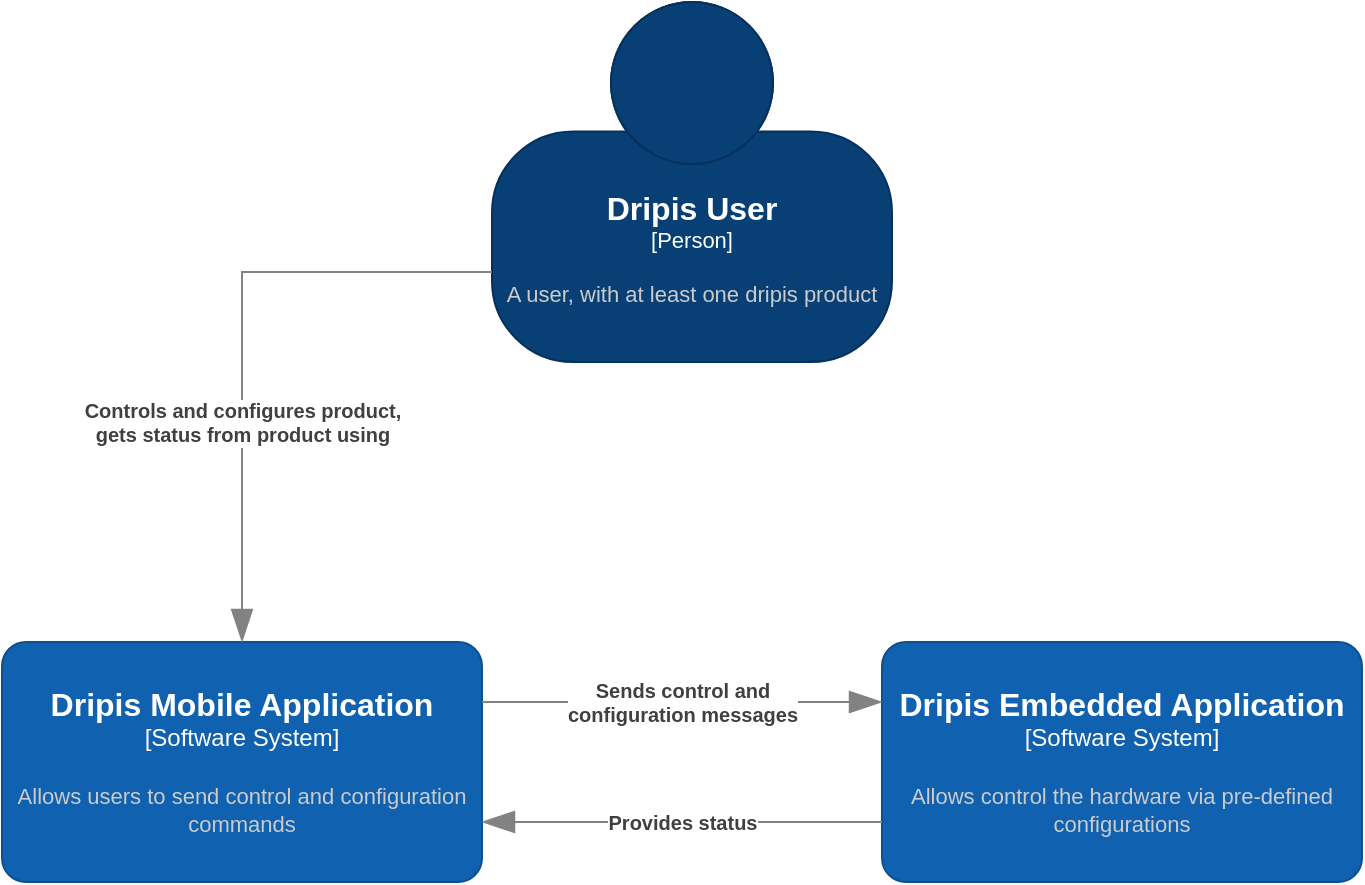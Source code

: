 <mxfile version="24.5.4" type="github" pages="7">
  <diagram id="Wiphb6utHF8T0v7Ejr8G" name="C4-Dripis-Context">
    <mxGraphModel dx="1647" dy="886" grid="1" gridSize="10" guides="1" tooltips="1" connect="1" arrows="1" fold="1" page="1" pageScale="1" pageWidth="850" pageHeight="1100" math="0" shadow="0">
      <root>
        <mxCell id="0" />
        <mxCell id="1" parent="0" />
        <object placeholders="1" c4Name="Dripis Mobile Application" c4Type="Software System" c4Description="Allows users to send control and configuration commands" label="&lt;font style=&quot;font-size: 16px&quot;&gt;&lt;b&gt;%c4Name%&lt;/b&gt;&lt;/font&gt;&lt;div&gt;[%c4Type%]&lt;/div&gt;&lt;br&gt;&lt;div&gt;&lt;font style=&quot;font-size: 11px&quot;&gt;&lt;font color=&quot;#cccccc&quot;&gt;%c4Description%&lt;/font&gt;&lt;/div&gt;" id="OBitsnCdzCXmHKRXCzko-1">
          <mxCell style="rounded=1;whiteSpace=wrap;html=1;labelBackgroundColor=none;fillColor=#1061B0;fontColor=#ffffff;align=center;arcSize=10;strokeColor=#0D5091;metaEdit=1;resizable=0;points=[[0.25,0,0],[0.5,0,0],[0.75,0,0],[1,0.25,0],[1,0.5,0],[1,0.75,0],[0.75,1,0],[0.5,1,0],[0.25,1,0],[0,0.75,0],[0,0.5,0],[0,0.25,0]];" parent="1" vertex="1">
            <mxGeometry x="80" y="360" width="240" height="120" as="geometry" />
          </mxCell>
        </object>
        <object placeholders="1" c4Name="Dripis Embedded Application" c4Type="Software System" c4Description="Allows control the hardware via pre-defined configurations" label="&lt;font style=&quot;font-size: 16px&quot;&gt;&lt;b&gt;%c4Name%&lt;/b&gt;&lt;/font&gt;&lt;div&gt;[%c4Type%]&lt;/div&gt;&lt;br&gt;&lt;div&gt;&lt;font style=&quot;font-size: 11px&quot;&gt;&lt;font color=&quot;#cccccc&quot;&gt;%c4Description%&lt;/font&gt;&lt;/div&gt;" id="OBitsnCdzCXmHKRXCzko-2">
          <mxCell style="rounded=1;whiteSpace=wrap;html=1;labelBackgroundColor=none;fillColor=#1061B0;fontColor=#ffffff;align=center;arcSize=10;strokeColor=#0D5091;metaEdit=1;resizable=0;points=[[0.25,0,0],[0.5,0,0],[0.75,0,0],[1,0.25,0],[1,0.5,0],[1,0.75,0],[0.75,1,0],[0.5,1,0],[0.25,1,0],[0,0.75,0],[0,0.5,0],[0,0.25,0]];" parent="1" vertex="1">
            <mxGeometry x="520" y="360" width="240" height="120" as="geometry" />
          </mxCell>
        </object>
        <object placeholders="1" c4Name="Dripis User" c4Type="Person" c4Description="A user, with at least one dripis product" label="&lt;font style=&quot;font-size: 16px&quot;&gt;&lt;b&gt;%c4Name%&lt;/b&gt;&lt;/font&gt;&lt;div&gt;[%c4Type%]&lt;/div&gt;&lt;br&gt;&lt;div&gt;&lt;font style=&quot;font-size: 11px&quot;&gt;&lt;font color=&quot;#cccccc&quot;&gt;%c4Description%&lt;/font&gt;&lt;/div&gt;" id="OBitsnCdzCXmHKRXCzko-3">
          <mxCell style="html=1;fontSize=11;dashed=0;whiteSpace=wrap;fillColor=#083F75;strokeColor=#06315C;fontColor=#ffffff;shape=mxgraph.c4.person2;align=center;metaEdit=1;points=[[0.5,0,0],[1,0.5,0],[1,0.75,0],[0.75,1,0],[0.5,1,0],[0.25,1,0],[0,0.75,0],[0,0.5,0]];resizable=0;" parent="1" vertex="1">
            <mxGeometry x="325" y="40" width="200" height="180" as="geometry" />
          </mxCell>
        </object>
        <object placeholders="1" c4Type="Relationship" c4Description="Controls and configures product, &#xa;gets status from product using" label="&lt;div style=&quot;text-align: left&quot;&gt;&lt;div style=&quot;text-align: center&quot;&gt;&lt;b&gt;%c4Description%&lt;/b&gt;&lt;/div&gt;" id="OBitsnCdzCXmHKRXCzko-4">
          <mxCell style="endArrow=blockThin;html=1;fontSize=10;fontColor=#404040;strokeWidth=1;endFill=1;strokeColor=#828282;elbow=vertical;metaEdit=1;endSize=14;startSize=14;jumpStyle=arc;jumpSize=16;rounded=0;edgeStyle=orthogonalEdgeStyle;exitX=0;exitY=0.75;exitDx=0;exitDy=0;exitPerimeter=0;" parent="1" source="OBitsnCdzCXmHKRXCzko-3" target="OBitsnCdzCXmHKRXCzko-1" edge="1">
            <mxGeometry x="0.29" width="240" relative="1" as="geometry">
              <mxPoint x="280" y="590" as="sourcePoint" />
              <mxPoint x="520" y="590" as="targetPoint" />
              <mxPoint as="offset" />
            </mxGeometry>
          </mxCell>
        </object>
        <object placeholders="1" c4Type="Relationship" c4Description="Sends control and &#xa;configuration messages" label="&lt;div style=&quot;text-align: left&quot;&gt;&lt;div style=&quot;text-align: center&quot;&gt;&lt;b&gt;%c4Description%&lt;/b&gt;&lt;/div&gt;" id="OBitsnCdzCXmHKRXCzko-5">
          <mxCell style="endArrow=blockThin;html=1;fontSize=10;fontColor=#404040;strokeWidth=1;endFill=1;strokeColor=#828282;elbow=vertical;metaEdit=1;endSize=14;startSize=14;jumpStyle=arc;jumpSize=16;rounded=0;edgeStyle=orthogonalEdgeStyle;exitX=1;exitY=0.25;exitDx=0;exitDy=0;exitPerimeter=0;entryX=0;entryY=0.25;entryDx=0;entryDy=0;entryPerimeter=0;" parent="1" source="OBitsnCdzCXmHKRXCzko-1" target="OBitsnCdzCXmHKRXCzko-2" edge="1">
            <mxGeometry width="240" relative="1" as="geometry">
              <mxPoint x="480" y="650" as="sourcePoint" />
              <mxPoint x="720" y="650" as="targetPoint" />
              <mxPoint as="offset" />
            </mxGeometry>
          </mxCell>
        </object>
        <object placeholders="1" c4Type="Relationship" c4Description="Provides status" label="&lt;div style=&quot;text-align: left&quot;&gt;&lt;div style=&quot;text-align: center&quot;&gt;&lt;b&gt;%c4Description%&lt;/b&gt;&lt;/div&gt;" id="OBitsnCdzCXmHKRXCzko-7">
          <mxCell style="endArrow=blockThin;html=1;fontSize=10;fontColor=#404040;strokeWidth=1;endFill=1;strokeColor=#828282;elbow=vertical;metaEdit=1;endSize=14;startSize=14;jumpStyle=arc;jumpSize=16;rounded=0;edgeStyle=orthogonalEdgeStyle;exitX=0;exitY=0.75;exitDx=0;exitDy=0;exitPerimeter=0;entryX=1;entryY=0.75;entryDx=0;entryDy=0;entryPerimeter=0;" parent="1" source="OBitsnCdzCXmHKRXCzko-2" target="OBitsnCdzCXmHKRXCzko-1" edge="1">
            <mxGeometry width="240" relative="1" as="geometry">
              <mxPoint x="290" y="600" as="sourcePoint" />
              <mxPoint x="490" y="600" as="targetPoint" />
            </mxGeometry>
          </mxCell>
        </object>
      </root>
    </mxGraphModel>
  </diagram>
  <diagram id="C5RBs43oDa-KdzZeNtuy" name="Class-Diagram">
    <mxGraphModel dx="2561" dy="933" grid="1" gridSize="10" guides="1" tooltips="1" connect="1" arrows="1" fold="1" page="1" pageScale="1" pageWidth="827" pageHeight="1169" math="0" shadow="0">
      <root>
        <mxCell id="WIyWlLk6GJQsqaUBKTNV-0" />
        <mxCell id="WIyWlLk6GJQsqaUBKTNV-1" parent="WIyWlLk6GJQsqaUBKTNV-0" />
        <mxCell id="zkfFHV4jXpPFQw0GAbJ--6" value="EspSettings" style="swimlane;fontStyle=0;align=center;verticalAlign=top;childLayout=stackLayout;horizontal=1;startSize=26;horizontalStack=0;resizeParent=1;resizeLast=0;collapsible=1;marginBottom=0;rounded=0;shadow=0;strokeWidth=1;labelBackgroundColor=none;fillColor=#FAE5C7;strokeColor=#0F8B8D;fontColor=#143642;" parent="WIyWlLk6GJQsqaUBKTNV-1" vertex="1">
          <mxGeometry x="310" y="320" width="170" height="138" as="geometry">
            <mxRectangle x="130" y="380" width="160" height="26" as="alternateBounds" />
          </mxGeometry>
        </mxCell>
        <mxCell id="zkfFHV4jXpPFQw0GAbJ--7" value="struct settings" style="text;align=left;verticalAlign=top;spacingLeft=4;spacingRight=4;overflow=hidden;rotatable=0;points=[[0,0.5],[1,0.5]];portConstraint=eastwest;labelBackgroundColor=none;fontColor=#143642;" parent="zkfFHV4jXpPFQw0GAbJ--6" vertex="1">
          <mxGeometry y="26" width="170" height="26" as="geometry" />
        </mxCell>
        <mxCell id="zkfFHV4jXpPFQw0GAbJ--9" value="" style="line;html=1;strokeWidth=1;align=left;verticalAlign=middle;spacingTop=-1;spacingLeft=3;spacingRight=3;rotatable=0;labelPosition=right;points=[];portConstraint=eastwest;labelBackgroundColor=none;fillColor=#FAE5C7;strokeColor=#0F8B8D;fontColor=#143642;" parent="zkfFHV4jXpPFQw0GAbJ--6" vertex="1">
          <mxGeometry y="52" width="170" height="8" as="geometry" />
        </mxCell>
        <mxCell id="zkfFHV4jXpPFQw0GAbJ--10" value="readSettings() : struct settings" style="text;align=left;verticalAlign=top;spacingLeft=4;spacingRight=4;overflow=hidden;rotatable=0;points=[[0,0.5],[1,0.5]];portConstraint=eastwest;fontStyle=4;labelBackgroundColor=none;fontColor=#143642;" parent="zkfFHV4jXpPFQw0GAbJ--6" vertex="1">
          <mxGeometry y="60" width="170" height="26" as="geometry" />
        </mxCell>
        <mxCell id="zkfFHV4jXpPFQw0GAbJ--11" value="saveSettings(settings)" style="text;align=left;verticalAlign=top;spacingLeft=4;spacingRight=4;overflow=hidden;rotatable=0;points=[[0,0.5],[1,0.5]];portConstraint=eastwest;labelBackgroundColor=none;fontColor=#143642;" parent="zkfFHV4jXpPFQw0GAbJ--6" vertex="1">
          <mxGeometry y="86" width="170" height="26" as="geometry" />
        </mxCell>
        <mxCell id="j-mt5UCJPf7mQU9mSv0u-17" style="edgeStyle=orthogonalEdgeStyle;rounded=0;orthogonalLoop=1;jettySize=auto;html=1;" parent="WIyWlLk6GJQsqaUBKTNV-1" source="zkfFHV4jXpPFQw0GAbJ--13" target="j-mt5UCJPf7mQU9mSv0u-3" edge="1">
          <mxGeometry relative="1" as="geometry" />
        </mxCell>
        <mxCell id="j-mt5UCJPf7mQU9mSv0u-18" style="edgeStyle=orthogonalEdgeStyle;rounded=0;orthogonalLoop=1;jettySize=auto;html=1;" parent="WIyWlLk6GJQsqaUBKTNV-1" source="zkfFHV4jXpPFQw0GAbJ--13" target="j-mt5UCJPf7mQU9mSv0u-9" edge="1">
          <mxGeometry relative="1" as="geometry" />
        </mxCell>
        <mxCell id="j-mt5UCJPf7mQU9mSv0u-19" style="edgeStyle=orthogonalEdgeStyle;rounded=0;orthogonalLoop=1;jettySize=auto;html=1;entryX=0.5;entryY=0;entryDx=0;entryDy=0;exitX=0.667;exitY=1.077;exitDx=0;exitDy=0;exitPerimeter=0;" parent="WIyWlLk6GJQsqaUBKTNV-1" source="Lfn94f5zP02U8yd6zBT4-30" target="j-mt5UCJPf7mQU9mSv0u-13" edge="1">
          <mxGeometry relative="1" as="geometry">
            <Array as="points">
              <mxPoint x="720" y="880" />
              <mxPoint x="960" y="880" />
            </Array>
          </mxGeometry>
        </mxCell>
        <mxCell id="zkfFHV4jXpPFQw0GAbJ--13" value="EspDev" style="swimlane;fontStyle=0;align=center;verticalAlign=top;childLayout=stackLayout;horizontal=1;startSize=26;horizontalStack=0;resizeParent=1;resizeLast=0;collapsible=1;marginBottom=0;rounded=0;shadow=0;strokeWidth=1;labelBackgroundColor=none;fillColor=#FAE5C7;strokeColor=#0F8B8D;fontColor=#143642;" parent="WIyWlLk6GJQsqaUBKTNV-1" vertex="1">
          <mxGeometry x="520" y="560" width="300" height="294" as="geometry">
            <mxRectangle x="340" y="380" width="170" height="26" as="alternateBounds" />
          </mxGeometry>
        </mxCell>
        <mxCell id="j-mt5UCJPf7mQU9mSv0u-2" value="int timeout" style="text;align=left;verticalAlign=top;spacingLeft=4;spacingRight=4;overflow=hidden;rotatable=0;points=[[0,0.5],[1,0.5]];portConstraint=eastwest;labelBackgroundColor=none;fontColor=#143642;" parent="zkfFHV4jXpPFQw0GAbJ--13" vertex="1">
          <mxGeometry y="26" width="300" height="26" as="geometry" />
        </mxCell>
        <mxCell id="pyHSk99u_SonH2Vro7D--0" value="char* transmitBuffer" style="text;align=left;verticalAlign=top;spacingLeft=4;spacingRight=4;overflow=hidden;rotatable=0;points=[[0,0.5],[1,0.5]];portConstraint=eastwest;labelBackgroundColor=none;fontColor=#143642;" parent="zkfFHV4jXpPFQw0GAbJ--13" vertex="1">
          <mxGeometry y="52" width="300" height="26" as="geometry" />
        </mxCell>
        <mxCell id="Lfn94f5zP02U8yd6zBT4-6" value="char* receiveBuffer" style="text;align=left;verticalAlign=top;spacingLeft=4;spacingRight=4;overflow=hidden;rotatable=0;points=[[0,0.5],[1,0.5]];portConstraint=eastwest;labelBackgroundColor=none;fontColor=#143642;" parent="zkfFHV4jXpPFQw0GAbJ--13" vertex="1">
          <mxGeometry y="78" width="300" height="26" as="geometry" />
        </mxCell>
        <mxCell id="Lfn94f5zP02U8yd6zBT4-32" value="GPIO_HandleTypedef resetPin" style="text;align=left;verticalAlign=top;spacingLeft=4;spacingRight=4;overflow=hidden;rotatable=0;points=[[0,0.5],[1,0.5]];portConstraint=eastwest;labelBackgroundColor=none;fontColor=#143642;" parent="zkfFHV4jXpPFQw0GAbJ--13" vertex="1">
          <mxGeometry y="104" width="300" height="26" as="geometry" />
        </mxCell>
        <mxCell id="Lfn94f5zP02U8yd6zBT4-33" value="GPIO_HandleTypedef enablePin" style="text;align=left;verticalAlign=top;spacingLeft=4;spacingRight=4;overflow=hidden;rotatable=0;points=[[0,0.5],[1,0.5]];portConstraint=eastwest;labelBackgroundColor=none;fontColor=#143642;" parent="zkfFHV4jXpPFQw0GAbJ--13" vertex="1">
          <mxGeometry y="130" width="300" height="26" as="geometry" />
        </mxCell>
        <mxCell id="j-mt5UCJPf7mQU9mSv0u-1" value="UART_HandleTypedef commChannel" style="text;align=left;verticalAlign=top;spacingLeft=4;spacingRight=4;overflow=hidden;rotatable=0;points=[[0,0.5],[1,0.5]];portConstraint=eastwest;labelBackgroundColor=none;fontColor=#143642;" parent="zkfFHV4jXpPFQw0GAbJ--13" vertex="1">
          <mxGeometry y="156" width="300" height="26" as="geometry" />
        </mxCell>
        <mxCell id="zkfFHV4jXpPFQw0GAbJ--15" value="" style="line;html=1;strokeWidth=1;align=left;verticalAlign=middle;spacingTop=-1;spacingLeft=3;spacingRight=3;rotatable=0;labelPosition=right;points=[];portConstraint=eastwest;labelBackgroundColor=none;fillColor=#FAE5C7;strokeColor=#0F8B8D;fontColor=#143642;" parent="zkfFHV4jXpPFQw0GAbJ--13" vertex="1">
          <mxGeometry y="182" width="300" height="8" as="geometry" />
        </mxCell>
        <mxCell id="pyHSk99u_SonH2Vro7D--1" value="process(): void" style="text;align=left;verticalAlign=top;spacingLeft=4;spacingRight=4;overflow=hidden;rotatable=0;points=[[0,0.5],[1,0.5]];portConstraint=eastwest;labelBackgroundColor=none;fontColor=#143642;" parent="zkfFHV4jXpPFQw0GAbJ--13" vertex="1">
          <mxGeometry y="190" width="300" height="26" as="geometry" />
        </mxCell>
        <mxCell id="pyHSk99u_SonH2Vro7D--2" value="setCommand(char *command): void" style="text;align=left;verticalAlign=top;spacingLeft=4;spacingRight=4;overflow=hidden;rotatable=0;points=[[0,0.5],[1,0.5]];portConstraint=eastwest;labelBackgroundColor=none;fontColor=#143642;" parent="zkfFHV4jXpPFQw0GAbJ--13" vertex="1">
          <mxGeometry y="216" width="300" height="26" as="geometry" />
        </mxCell>
        <mxCell id="Lfn94f5zP02U8yd6zBT4-34" value="getResponse(): char* response" style="text;align=left;verticalAlign=top;spacingLeft=4;spacingRight=4;overflow=hidden;rotatable=0;points=[[0,0.5],[1,0.5]];portConstraint=eastwest;labelBackgroundColor=none;fontColor=#143642;" parent="zkfFHV4jXpPFQw0GAbJ--13" vertex="1">
          <mxGeometry y="242" width="300" height="26" as="geometry" />
        </mxCell>
        <mxCell id="Lfn94f5zP02U8yd6zBT4-30" value="getStatus: Idle, Busy, Timeout, Error" style="text;align=left;verticalAlign=top;spacingLeft=4;spacingRight=4;overflow=hidden;rotatable=0;points=[[0,0.5],[1,0.5]];portConstraint=eastwest;labelBackgroundColor=none;fontColor=#143642;" parent="zkfFHV4jXpPFQw0GAbJ--13" vertex="1">
          <mxGeometry y="268" width="300" height="26" as="geometry" />
        </mxCell>
        <mxCell id="Lfn94f5zP02U8yd6zBT4-28" style="edgeStyle=orthogonalEdgeStyle;rounded=0;orthogonalLoop=1;jettySize=auto;html=1;entryX=0.643;entryY=0;entryDx=0;entryDy=0;entryPerimeter=0;" parent="WIyWlLk6GJQsqaUBKTNV-1" source="zkfFHV4jXpPFQw0GAbJ--17" target="zkfFHV4jXpPFQw0GAbJ--13" edge="1">
          <mxGeometry relative="1" as="geometry" />
        </mxCell>
        <mxCell id="zkfFHV4jXpPFQw0GAbJ--17" value="EspWifi" style="swimlane;fontStyle=0;align=center;verticalAlign=top;childLayout=stackLayout;horizontal=1;startSize=26;horizontalStack=0;resizeParent=1;resizeLast=0;collapsible=1;marginBottom=0;rounded=0;shadow=0;strokeWidth=1;labelBackgroundColor=none;fillColor=#FAE5C7;strokeColor=#0F8B8D;fontColor=#143642;" parent="WIyWlLk6GJQsqaUBKTNV-1" vertex="1">
          <mxGeometry x="720" y="240" width="160" height="216" as="geometry">
            <mxRectangle x="550" y="140" width="160" height="26" as="alternateBounds" />
          </mxGeometry>
        </mxCell>
        <mxCell id="zkfFHV4jXpPFQw0GAbJ--20" value="State" style="text;align=left;verticalAlign=top;spacingLeft=4;spacingRight=4;overflow=hidden;rotatable=0;points=[[0,0.5],[1,0.5]];portConstraint=eastwest;rounded=0;shadow=0;html=0;labelBackgroundColor=none;fontColor=#143642;" parent="zkfFHV4jXpPFQw0GAbJ--17" vertex="1">
          <mxGeometry y="26" width="160" height="26" as="geometry" />
        </mxCell>
        <mxCell id="zkfFHV4jXpPFQw0GAbJ--23" value="" style="line;html=1;strokeWidth=1;align=left;verticalAlign=middle;spacingTop=-1;spacingLeft=3;spacingRight=3;rotatable=0;labelPosition=right;points=[];portConstraint=eastwest;labelBackgroundColor=none;fillColor=#FAE5C7;strokeColor=#0F8B8D;fontColor=#143642;" parent="zkfFHV4jXpPFQw0GAbJ--17" vertex="1">
          <mxGeometry y="52" width="160" height="8" as="geometry" />
        </mxCell>
        <mxCell id="zkfFHV4jXpPFQw0GAbJ--24" value="listAps()" style="text;align=left;verticalAlign=top;spacingLeft=4;spacingRight=4;overflow=hidden;rotatable=0;points=[[0,0.5],[1,0.5]];portConstraint=eastwest;labelBackgroundColor=none;fontColor=#143642;" parent="zkfFHV4jXpPFQw0GAbJ--17" vertex="1">
          <mxGeometry y="60" width="160" height="26" as="geometry" />
        </mxCell>
        <mxCell id="zkfFHV4jXpPFQw0GAbJ--25" value="connectToAp()" style="text;align=left;verticalAlign=top;spacingLeft=4;spacingRight=4;overflow=hidden;rotatable=0;points=[[0,0.5],[1,0.5]];portConstraint=eastwest;labelBackgroundColor=none;fontColor=#143642;" parent="zkfFHV4jXpPFQw0GAbJ--17" vertex="1">
          <mxGeometry y="86" width="160" height="26" as="geometry" />
        </mxCell>
        <mxCell id="Lfn94f5zP02U8yd6zBT4-7" value="disconnectFromAp()" style="text;align=left;verticalAlign=top;spacingLeft=4;spacingRight=4;overflow=hidden;rotatable=0;points=[[0,0.5],[1,0.5]];portConstraint=eastwest;labelBackgroundColor=none;fontColor=#143642;" parent="zkfFHV4jXpPFQw0GAbJ--17" vertex="1">
          <mxGeometry y="112" width="160" height="26" as="geometry" />
        </mxCell>
        <mxCell id="Lfn94f5zP02U8yd6zBT4-8" value="setStaticIP()" style="text;align=left;verticalAlign=top;spacingLeft=4;spacingRight=4;overflow=hidden;rotatable=0;points=[[0,0.5],[1,0.5]];portConstraint=eastwest;labelBackgroundColor=none;fontColor=#143642;" parent="zkfFHV4jXpPFQw0GAbJ--17" vertex="1">
          <mxGeometry y="138" width="160" height="26" as="geometry" />
        </mxCell>
        <mxCell id="Lfn94f5zP02U8yd6zBT4-9" value="createAp()" style="text;align=left;verticalAlign=top;spacingLeft=4;spacingRight=4;overflow=hidden;rotatable=0;points=[[0,0.5],[1,0.5]];portConstraint=eastwest;labelBackgroundColor=none;fontColor=#143642;" parent="zkfFHV4jXpPFQw0GAbJ--17" vertex="1">
          <mxGeometry y="164" width="160" height="26" as="geometry" />
        </mxCell>
        <mxCell id="Lfn94f5zP02U8yd6zBT4-10" value="getIpListOfClients()" style="text;align=left;verticalAlign=top;spacingLeft=4;spacingRight=4;overflow=hidden;rotatable=0;points=[[0,0.5],[1,0.5]];portConstraint=eastwest;labelBackgroundColor=none;fontColor=#143642;" parent="zkfFHV4jXpPFQw0GAbJ--17" vertex="1">
          <mxGeometry y="190" width="160" height="26" as="geometry" />
        </mxCell>
        <mxCell id="pyHSk99u_SonH2Vro7D--3" value="https://www.electronicshub.org/esp8266-at-commands/&lt;br&gt;ESP AT Command Type&lt;br&gt;- TEST&amp;nbsp;&lt;br&gt;QUERY&lt;br&gt;SET&lt;br&gt;EXECUTE&lt;br&gt;&lt;br&gt;88 Commands Total&lt;br&gt;Basic Command Set&lt;br&gt;Wifi Command Set&lt;br&gt;TCP Command Set" style="text;strokeColor=none;align=center;fillColor=none;html=1;verticalAlign=middle;whiteSpace=wrap;rounded=0;fontColor=#143642;" parent="WIyWlLk6GJQsqaUBKTNV-1" vertex="1">
          <mxGeometry x="1000" y="100" width="320" height="220" as="geometry" />
        </mxCell>
        <mxCell id="Lfn94f5zP02U8yd6zBT4-27" style="edgeStyle=orthogonalEdgeStyle;rounded=0;orthogonalLoop=1;jettySize=auto;html=1;entryX=0.21;entryY=-0.007;entryDx=0;entryDy=0;entryPerimeter=0;" parent="WIyWlLk6GJQsqaUBKTNV-1" source="Lfn94f5zP02U8yd6zBT4-0" target="zkfFHV4jXpPFQw0GAbJ--13" edge="1">
          <mxGeometry relative="1" as="geometry" />
        </mxCell>
        <mxCell id="Lfn94f5zP02U8yd6zBT4-0" value="EspControl" style="swimlane;fontStyle=0;align=center;verticalAlign=top;childLayout=stackLayout;horizontal=1;startSize=26;horizontalStack=0;resizeParent=1;resizeLast=0;collapsible=1;marginBottom=0;rounded=0;shadow=0;strokeWidth=1;labelBackgroundColor=none;fillColor=#FAE5C7;strokeColor=#0F8B8D;fontColor=#143642;" parent="WIyWlLk6GJQsqaUBKTNV-1" vertex="1">
          <mxGeometry x="520" y="320" width="160" height="168" as="geometry">
            <mxRectangle x="550" y="140" width="160" height="26" as="alternateBounds" />
          </mxGeometry>
        </mxCell>
        <mxCell id="Lfn94f5zP02U8yd6zBT4-1" value="State" style="text;align=left;verticalAlign=top;spacingLeft=4;spacingRight=4;overflow=hidden;rotatable=0;points=[[0,0.5],[1,0.5]];portConstraint=eastwest;rounded=0;shadow=0;html=0;labelBackgroundColor=none;fontColor=#143642;" parent="Lfn94f5zP02U8yd6zBT4-0" vertex="1">
          <mxGeometry y="26" width="160" height="26" as="geometry" />
        </mxCell>
        <mxCell id="Lfn94f5zP02U8yd6zBT4-2" value="" style="line;html=1;strokeWidth=1;align=left;verticalAlign=middle;spacingTop=-1;spacingLeft=3;spacingRight=3;rotatable=0;labelPosition=right;points=[];portConstraint=eastwest;labelBackgroundColor=none;fillColor=#FAE5C7;strokeColor=#0F8B8D;fontColor=#143642;" parent="Lfn94f5zP02U8yd6zBT4-0" vertex="1">
          <mxGeometry y="52" width="160" height="8" as="geometry" />
        </mxCell>
        <mxCell id="Lfn94f5zP02U8yd6zBT4-3" value="softReset()" style="text;align=left;verticalAlign=top;spacingLeft=4;spacingRight=4;overflow=hidden;rotatable=0;points=[[0,0.5],[1,0.5]];portConstraint=eastwest;labelBackgroundColor=none;fontColor=#143642;" parent="Lfn94f5zP02U8yd6zBT4-0" vertex="1">
          <mxGeometry y="60" width="160" height="30" as="geometry" />
        </mxCell>
        <mxCell id="Lfn94f5zP02U8yd6zBT4-4" value="isAvailable(): bool" style="text;align=left;verticalAlign=top;spacingLeft=4;spacingRight=4;overflow=hidden;rotatable=0;points=[[0,0.5],[1,0.5]];portConstraint=eastwest;labelBackgroundColor=none;fontColor=#143642;" parent="Lfn94f5zP02U8yd6zBT4-0" vertex="1">
          <mxGeometry y="90" width="160" height="26" as="geometry" />
        </mxCell>
        <mxCell id="Lfn94f5zP02U8yd6zBT4-5" value="getVersion(): string" style="text;align=left;verticalAlign=top;spacingLeft=4;spacingRight=4;overflow=hidden;rotatable=0;points=[[0,0.5],[1,0.5]];portConstraint=eastwest;labelBackgroundColor=none;fontColor=#143642;" parent="Lfn94f5zP02U8yd6zBT4-0" vertex="1">
          <mxGeometry y="116" width="160" height="26" as="geometry" />
        </mxCell>
        <mxCell id="j-mt5UCJPf7mQU9mSv0u-0" value="sleep():" style="text;align=left;verticalAlign=top;spacingLeft=4;spacingRight=4;overflow=hidden;rotatable=0;points=[[0,0.5],[1,0.5]];portConstraint=eastwest;labelBackgroundColor=none;fontColor=#143642;" parent="Lfn94f5zP02U8yd6zBT4-0" vertex="1">
          <mxGeometry y="142" width="160" height="26" as="geometry" />
        </mxCell>
        <mxCell id="Lfn94f5zP02U8yd6zBT4-29" style="edgeStyle=orthogonalEdgeStyle;rounded=0;orthogonalLoop=1;jettySize=auto;html=1;entryX=1;entryY=0.5;entryDx=0;entryDy=0;" parent="WIyWlLk6GJQsqaUBKTNV-1" source="Lfn94f5zP02U8yd6zBT4-11" target="pyHSk99u_SonH2Vro7D--1" edge="1">
          <mxGeometry relative="1" as="geometry" />
        </mxCell>
        <mxCell id="Lfn94f5zP02U8yd6zBT4-11" value="EspTcpIp" style="swimlane;fontStyle=0;align=center;verticalAlign=top;childLayout=stackLayout;horizontal=1;startSize=26;horizontalStack=0;resizeParent=1;resizeLast=0;collapsible=1;marginBottom=0;rounded=0;shadow=0;strokeWidth=1;labelBackgroundColor=none;fillColor=#FAE5C7;strokeColor=#0F8B8D;fontColor=#143642;" parent="WIyWlLk6GJQsqaUBKTNV-1" vertex="1">
          <mxGeometry x="920" y="320" width="280" height="320" as="geometry">
            <mxRectangle x="550" y="140" width="160" height="26" as="alternateBounds" />
          </mxGeometry>
        </mxCell>
        <mxCell id="Lfn94f5zP02U8yd6zBT4-21" value="m_multipleTcpConnectionEnabled = false&#xa;" style="text;align=left;verticalAlign=top;spacingLeft=4;spacingRight=4;overflow=hidden;rotatable=0;points=[[0,0.5],[1,0.5]];portConstraint=eastwest;rounded=0;shadow=0;html=0;labelBackgroundColor=none;fontColor=#143642;" parent="Lfn94f5zP02U8yd6zBT4-11" vertex="1">
          <mxGeometry y="26" width="280" height="26" as="geometry" />
        </mxCell>
        <mxCell id="Lfn94f5zP02U8yd6zBT4-12" value="allowMultipleTcpConnection(bool)" style="text;align=left;verticalAlign=top;spacingLeft=4;spacingRight=4;overflow=hidden;rotatable=0;points=[[0,0.5],[1,0.5]];portConstraint=eastwest;rounded=0;shadow=0;html=0;labelBackgroundColor=none;fontColor=#143642;" parent="Lfn94f5zP02U8yd6zBT4-11" vertex="1">
          <mxGeometry y="52" width="280" height="26" as="geometry" />
        </mxCell>
        <mxCell id="Lfn94f5zP02U8yd6zBT4-13" value="" style="line;html=1;strokeWidth=1;align=left;verticalAlign=middle;spacingTop=-1;spacingLeft=3;spacingRight=3;rotatable=0;labelPosition=right;points=[];portConstraint=eastwest;labelBackgroundColor=none;fillColor=#FAE5C7;strokeColor=#0F8B8D;fontColor=#143642;" parent="Lfn94f5zP02U8yd6zBT4-11" vertex="1">
          <mxGeometry y="78" width="280" height="8" as="geometry" />
        </mxCell>
        <mxCell id="Lfn94f5zP02U8yd6zBT4-14" value="createConnection(TCP, UDP, SSL)" style="text;align=left;verticalAlign=top;spacingLeft=4;spacingRight=4;overflow=hidden;rotatable=0;points=[[0,0.5],[1,0.5]];portConstraint=eastwest;labelBackgroundColor=none;fontColor=#143642;" parent="Lfn94f5zP02U8yd6zBT4-11" vertex="1">
          <mxGeometry y="86" width="280" height="26" as="geometry" />
        </mxCell>
        <mxCell id="Lfn94f5zP02U8yd6zBT4-22" value="getConnectionStatus()" style="text;align=left;verticalAlign=top;spacingLeft=4;spacingRight=4;overflow=hidden;rotatable=0;points=[[0,0.5],[1,0.5]];portConstraint=eastwest;labelBackgroundColor=none;fontColor=#143642;" parent="Lfn94f5zP02U8yd6zBT4-11" vertex="1">
          <mxGeometry y="112" width="280" height="26" as="geometry" />
        </mxCell>
        <mxCell id="Lfn94f5zP02U8yd6zBT4-15" value="getIpAddress()" style="text;align=left;verticalAlign=top;spacingLeft=4;spacingRight=4;overflow=hidden;rotatable=0;points=[[0,0.5],[1,0.5]];portConstraint=eastwest;labelBackgroundColor=none;fontColor=#143642;" parent="Lfn94f5zP02U8yd6zBT4-11" vertex="1">
          <mxGeometry y="138" width="280" height="26" as="geometry" />
        </mxCell>
        <mxCell id="Lfn94f5zP02U8yd6zBT4-17" value="createTcpServer()" style="text;align=left;verticalAlign=top;spacingLeft=4;spacingRight=4;overflow=hidden;rotatable=0;points=[[0,0.5],[1,0.5]];portConstraint=eastwest;labelBackgroundColor=none;fontColor=#143642;" parent="Lfn94f5zP02U8yd6zBT4-11" vertex="1">
          <mxGeometry y="164" width="280" height="26" as="geometry" />
        </mxCell>
        <mxCell id="Lfn94f5zP02U8yd6zBT4-18" value="createAp()" style="text;align=left;verticalAlign=top;spacingLeft=4;spacingRight=4;overflow=hidden;rotatable=0;points=[[0,0.5],[1,0.5]];portConstraint=eastwest;labelBackgroundColor=none;fontColor=#143642;" parent="Lfn94f5zP02U8yd6zBT4-11" vertex="1">
          <mxGeometry y="190" width="280" height="26" as="geometry" />
        </mxCell>
        <mxCell id="Lfn94f5zP02U8yd6zBT4-23" value="getIpListOfClients()" style="text;align=left;verticalAlign=top;spacingLeft=4;spacingRight=4;overflow=hidden;rotatable=0;points=[[0,0.5],[1,0.5]];portConstraint=eastwest;labelBackgroundColor=none;fontColor=#143642;" parent="Lfn94f5zP02U8yd6zBT4-11" vertex="1">
          <mxGeometry y="216" width="280" height="26" as="geometry" />
        </mxCell>
        <mxCell id="Lfn94f5zP02U8yd6zBT4-19" value="send()" style="text;align=left;verticalAlign=top;spacingLeft=4;spacingRight=4;overflow=hidden;rotatable=0;points=[[0,0.5],[1,0.5]];portConstraint=eastwest;labelBackgroundColor=none;fontColor=#143642;" parent="Lfn94f5zP02U8yd6zBT4-11" vertex="1">
          <mxGeometry y="242" width="280" height="26" as="geometry" />
        </mxCell>
        <mxCell id="Lfn94f5zP02U8yd6zBT4-24" value="isDataAvailable()" style="text;align=left;verticalAlign=top;spacingLeft=4;spacingRight=4;overflow=hidden;rotatable=0;points=[[0,0.5],[1,0.5]];portConstraint=eastwest;labelBackgroundColor=none;fontColor=#143642;" parent="Lfn94f5zP02U8yd6zBT4-11" vertex="1">
          <mxGeometry y="268" width="280" height="26" as="geometry" />
        </mxCell>
        <mxCell id="Lfn94f5zP02U8yd6zBT4-26" value="receive()" style="text;align=left;verticalAlign=top;spacingLeft=4;spacingRight=4;overflow=hidden;rotatable=0;points=[[0,0.5],[1,0.5]];portConstraint=eastwest;labelBackgroundColor=none;fontColor=#143642;" parent="Lfn94f5zP02U8yd6zBT4-11" vertex="1">
          <mxGeometry y="294" width="280" height="26" as="geometry" />
        </mxCell>
        <mxCell id="Lfn94f5zP02U8yd6zBT4-31" value="ESP also has a flash that the settings can be saved&amp;nbsp;&lt;br&gt;and used. Think about that?" style="text;strokeColor=none;align=center;fillColor=none;html=1;verticalAlign=middle;whiteSpace=wrap;rounded=0;fontColor=#143642;" parent="WIyWlLk6GJQsqaUBKTNV-1" vertex="1">
          <mxGeometry x="-20" y="320" width="320" height="220" as="geometry" />
        </mxCell>
        <mxCell id="Lfn94f5zP02U8yd6zBT4-35" value="EspUtil" style="swimlane;fontStyle=0;align=center;verticalAlign=top;childLayout=stackLayout;horizontal=1;startSize=26;horizontalStack=0;resizeParent=1;resizeLast=0;collapsible=1;marginBottom=0;rounded=0;shadow=0;strokeWidth=1;labelBackgroundColor=none;fillColor=#FAE5C7;strokeColor=#0F8B8D;fontColor=#143642;" parent="WIyWlLk6GJQsqaUBKTNV-1" vertex="1">
          <mxGeometry x="320" y="560" width="160" height="116" as="geometry">
            <mxRectangle x="550" y="140" width="160" height="26" as="alternateBounds" />
          </mxGeometry>
        </mxCell>
        <mxCell id="Lfn94f5zP02U8yd6zBT4-36" value="State" style="text;align=left;verticalAlign=top;spacingLeft=4;spacingRight=4;overflow=hidden;rotatable=0;points=[[0,0.5],[1,0.5]];portConstraint=eastwest;rounded=0;shadow=0;html=0;labelBackgroundColor=none;fontColor=#143642;" parent="Lfn94f5zP02U8yd6zBT4-35" vertex="1">
          <mxGeometry y="26" width="160" height="26" as="geometry" />
        </mxCell>
        <mxCell id="Lfn94f5zP02U8yd6zBT4-37" value="" style="line;html=1;strokeWidth=1;align=left;verticalAlign=middle;spacingTop=-1;spacingLeft=3;spacingRight=3;rotatable=0;labelPosition=right;points=[];portConstraint=eastwest;labelBackgroundColor=none;fillColor=#FAE5C7;strokeColor=#0F8B8D;fontColor=#143642;" parent="Lfn94f5zP02U8yd6zBT4-35" vertex="1">
          <mxGeometry y="52" width="160" height="8" as="geometry" />
        </mxCell>
        <mxCell id="Lfn94f5zP02U8yd6zBT4-38" value="GetInt()" style="text;align=left;verticalAlign=top;spacingLeft=4;spacingRight=4;overflow=hidden;rotatable=0;points=[[0,0.5],[1,0.5]];portConstraint=eastwest;labelBackgroundColor=none;fontColor=#143642;" parent="Lfn94f5zP02U8yd6zBT4-35" vertex="1">
          <mxGeometry y="60" width="160" height="30" as="geometry" />
        </mxCell>
        <mxCell id="Lfn94f5zP02U8yd6zBT4-39" value="GetFloat()" style="text;align=left;verticalAlign=top;spacingLeft=4;spacingRight=4;overflow=hidden;rotatable=0;points=[[0,0.5],[1,0.5]];portConstraint=eastwest;labelBackgroundColor=none;fontColor=#143642;" parent="Lfn94f5zP02U8yd6zBT4-35" vertex="1">
          <mxGeometry y="90" width="160" height="26" as="geometry" />
        </mxCell>
        <mxCell id="j-mt5UCJPf7mQU9mSv0u-3" value="Timer?" style="swimlane;fontStyle=0;align=center;verticalAlign=top;childLayout=stackLayout;horizontal=1;startSize=26;horizontalStack=0;resizeParent=1;resizeLast=0;collapsible=1;marginBottom=0;rounded=0;shadow=0;strokeWidth=1;labelBackgroundColor=none;fillColor=#FAE5C7;strokeColor=#0F8B8D;fontColor=#143642;" parent="WIyWlLk6GJQsqaUBKTNV-1" vertex="1">
          <mxGeometry x="440" y="950" width="160" height="86" as="geometry">
            <mxRectangle x="550" y="140" width="160" height="26" as="alternateBounds" />
          </mxGeometry>
        </mxCell>
        <mxCell id="j-mt5UCJPf7mQU9mSv0u-8" value="GetFloat()" style="text;align=left;verticalAlign=top;spacingLeft=4;spacingRight=4;overflow=hidden;rotatable=0;points=[[0,0.5],[1,0.5]];portConstraint=eastwest;labelBackgroundColor=none;fontColor=#143642;" parent="j-mt5UCJPf7mQU9mSv0u-3" vertex="1">
          <mxGeometry y="26" width="160" height="26" as="geometry" />
        </mxCell>
        <mxCell id="j-mt5UCJPf7mQU9mSv0u-5" value="" style="line;html=1;strokeWidth=1;align=left;verticalAlign=middle;spacingTop=-1;spacingLeft=3;spacingRight=3;rotatable=0;labelPosition=right;points=[];portConstraint=eastwest;labelBackgroundColor=none;fillColor=#FAE5C7;strokeColor=#0F8B8D;fontColor=#143642;" parent="j-mt5UCJPf7mQU9mSv0u-3" vertex="1">
          <mxGeometry y="52" width="160" height="8" as="geometry" />
        </mxCell>
        <mxCell id="j-mt5UCJPf7mQU9mSv0u-7" value="GetFloat()" style="text;align=left;verticalAlign=top;spacingLeft=4;spacingRight=4;overflow=hidden;rotatable=0;points=[[0,0.5],[1,0.5]];portConstraint=eastwest;labelBackgroundColor=none;fontColor=#143642;" parent="j-mt5UCJPf7mQU9mSv0u-3" vertex="1">
          <mxGeometry y="60" width="160" height="26" as="geometry" />
        </mxCell>
        <mxCell id="j-mt5UCJPf7mQU9mSv0u-9" value="Uart?" style="swimlane;fontStyle=0;align=center;verticalAlign=top;childLayout=stackLayout;horizontal=1;startSize=26;horizontalStack=0;resizeParent=1;resizeLast=0;collapsible=1;marginBottom=0;rounded=0;shadow=0;strokeWidth=1;labelBackgroundColor=none;fillColor=#FAE5C7;strokeColor=#0F8B8D;fontColor=#143642;" parent="WIyWlLk6GJQsqaUBKTNV-1" vertex="1">
          <mxGeometry x="680" y="950" width="160" height="86" as="geometry">
            <mxRectangle x="550" y="140" width="160" height="26" as="alternateBounds" />
          </mxGeometry>
        </mxCell>
        <mxCell id="j-mt5UCJPf7mQU9mSv0u-10" value="GetFloat()" style="text;align=left;verticalAlign=top;spacingLeft=4;spacingRight=4;overflow=hidden;rotatable=0;points=[[0,0.5],[1,0.5]];portConstraint=eastwest;labelBackgroundColor=none;fontColor=#143642;" parent="j-mt5UCJPf7mQU9mSv0u-9" vertex="1">
          <mxGeometry y="26" width="160" height="26" as="geometry" />
        </mxCell>
        <mxCell id="j-mt5UCJPf7mQU9mSv0u-11" value="" style="line;html=1;strokeWidth=1;align=left;verticalAlign=middle;spacingTop=-1;spacingLeft=3;spacingRight=3;rotatable=0;labelPosition=right;points=[];portConstraint=eastwest;labelBackgroundColor=none;fillColor=#FAE5C7;strokeColor=#0F8B8D;fontColor=#143642;" parent="j-mt5UCJPf7mQU9mSv0u-9" vertex="1">
          <mxGeometry y="52" width="160" height="8" as="geometry" />
        </mxCell>
        <mxCell id="j-mt5UCJPf7mQU9mSv0u-12" value="GetFloat()" style="text;align=left;verticalAlign=top;spacingLeft=4;spacingRight=4;overflow=hidden;rotatable=0;points=[[0,0.5],[1,0.5]];portConstraint=eastwest;labelBackgroundColor=none;fontColor=#143642;" parent="j-mt5UCJPf7mQU9mSv0u-9" vertex="1">
          <mxGeometry y="60" width="160" height="26" as="geometry" />
        </mxCell>
        <mxCell id="j-mt5UCJPf7mQU9mSv0u-13" value="Gpio?" style="swimlane;fontStyle=0;align=center;verticalAlign=top;childLayout=stackLayout;horizontal=1;startSize=26;horizontalStack=0;resizeParent=1;resizeLast=0;collapsible=1;marginBottom=0;rounded=0;shadow=0;strokeWidth=1;labelBackgroundColor=none;fillColor=#FAE5C7;strokeColor=#0F8B8D;fontColor=#143642;" parent="WIyWlLk6GJQsqaUBKTNV-1" vertex="1">
          <mxGeometry x="880" y="950" width="160" height="86" as="geometry">
            <mxRectangle x="550" y="140" width="160" height="26" as="alternateBounds" />
          </mxGeometry>
        </mxCell>
        <mxCell id="j-mt5UCJPf7mQU9mSv0u-14" value="GetFloat()" style="text;align=left;verticalAlign=top;spacingLeft=4;spacingRight=4;overflow=hidden;rotatable=0;points=[[0,0.5],[1,0.5]];portConstraint=eastwest;labelBackgroundColor=none;fontColor=#143642;" parent="j-mt5UCJPf7mQU9mSv0u-13" vertex="1">
          <mxGeometry y="26" width="160" height="26" as="geometry" />
        </mxCell>
        <mxCell id="j-mt5UCJPf7mQU9mSv0u-15" value="" style="line;html=1;strokeWidth=1;align=left;verticalAlign=middle;spacingTop=-1;spacingLeft=3;spacingRight=3;rotatable=0;labelPosition=right;points=[];portConstraint=eastwest;labelBackgroundColor=none;fillColor=#FAE5C7;strokeColor=#0F8B8D;fontColor=#143642;" parent="j-mt5UCJPf7mQU9mSv0u-13" vertex="1">
          <mxGeometry y="52" width="160" height="8" as="geometry" />
        </mxCell>
        <mxCell id="j-mt5UCJPf7mQU9mSv0u-16" value="GetFloat()" style="text;align=left;verticalAlign=top;spacingLeft=4;spacingRight=4;overflow=hidden;rotatable=0;points=[[0,0.5],[1,0.5]];portConstraint=eastwest;labelBackgroundColor=none;fontColor=#143642;" parent="j-mt5UCJPf7mQU9mSv0u-13" vertex="1">
          <mxGeometry y="60" width="160" height="26" as="geometry" />
        </mxCell>
      </root>
    </mxGraphModel>
  </diagram>
  <diagram name="ESP-Design" id="IFylwavaoxqwXyJkTeuc">
    <mxGraphModel dx="2474" dy="886" grid="1" gridSize="10" guides="1" tooltips="1" connect="1" arrows="1" fold="1" page="1" pageScale="1" pageWidth="827" pageHeight="1169" math="0" shadow="0">
      <root>
        <mxCell id="6W1CBS5Py7Q8wuPi6ojD-0" />
        <mxCell id="6W1CBS5Py7Q8wuPi6ojD-1" parent="6W1CBS5Py7Q8wuPi6ojD-0" />
        <mxCell id="6W1CBS5Py7Q8wuPi6ojD-2" value="EspSettings" style="swimlane;fontStyle=0;align=center;verticalAlign=top;childLayout=stackLayout;horizontal=1;startSize=26;horizontalStack=0;resizeParent=1;resizeLast=0;collapsible=1;marginBottom=0;rounded=0;shadow=0;strokeWidth=1;labelBackgroundColor=none;fillColor=#FAE5C7;strokeColor=#0F8B8D;fontColor=#143642;" parent="6W1CBS5Py7Q8wuPi6ojD-1" vertex="1">
          <mxGeometry x="310" y="320" width="170" height="138" as="geometry">
            <mxRectangle x="130" y="380" width="160" height="26" as="alternateBounds" />
          </mxGeometry>
        </mxCell>
        <mxCell id="6W1CBS5Py7Q8wuPi6ojD-3" value="struct settings" style="text;align=left;verticalAlign=top;spacingLeft=4;spacingRight=4;overflow=hidden;rotatable=0;points=[[0,0.5],[1,0.5]];portConstraint=eastwest;labelBackgroundColor=none;fontColor=#143642;" parent="6W1CBS5Py7Q8wuPi6ojD-2" vertex="1">
          <mxGeometry y="26" width="170" height="26" as="geometry" />
        </mxCell>
        <mxCell id="6W1CBS5Py7Q8wuPi6ojD-4" value="" style="line;html=1;strokeWidth=1;align=left;verticalAlign=middle;spacingTop=-1;spacingLeft=3;spacingRight=3;rotatable=0;labelPosition=right;points=[];portConstraint=eastwest;labelBackgroundColor=none;fillColor=#FAE5C7;strokeColor=#0F8B8D;fontColor=#143642;" parent="6W1CBS5Py7Q8wuPi6ojD-2" vertex="1">
          <mxGeometry y="52" width="170" height="8" as="geometry" />
        </mxCell>
        <mxCell id="6W1CBS5Py7Q8wuPi6ojD-5" value="readSettings() : struct settings" style="text;align=left;verticalAlign=top;spacingLeft=4;spacingRight=4;overflow=hidden;rotatable=0;points=[[0,0.5],[1,0.5]];portConstraint=eastwest;fontStyle=4;labelBackgroundColor=none;fontColor=#143642;" parent="6W1CBS5Py7Q8wuPi6ojD-2" vertex="1">
          <mxGeometry y="60" width="170" height="26" as="geometry" />
        </mxCell>
        <mxCell id="6W1CBS5Py7Q8wuPi6ojD-6" value="saveSettings(settings)" style="text;align=left;verticalAlign=top;spacingLeft=4;spacingRight=4;overflow=hidden;rotatable=0;points=[[0,0.5],[1,0.5]];portConstraint=eastwest;labelBackgroundColor=none;fontColor=#143642;" parent="6W1CBS5Py7Q8wuPi6ojD-2" vertex="1">
          <mxGeometry y="86" width="170" height="26" as="geometry" />
        </mxCell>
        <mxCell id="6W1CBS5Py7Q8wuPi6ojD-7" style="edgeStyle=orthogonalEdgeStyle;rounded=0;orthogonalLoop=1;jettySize=auto;html=1;" parent="6W1CBS5Py7Q8wuPi6ojD-1" source="6W1CBS5Py7Q8wuPi6ojD-10" target="6W1CBS5Py7Q8wuPi6ojD-61" edge="1">
          <mxGeometry relative="1" as="geometry" />
        </mxCell>
        <mxCell id="6W1CBS5Py7Q8wuPi6ojD-8" style="edgeStyle=orthogonalEdgeStyle;rounded=0;orthogonalLoop=1;jettySize=auto;html=1;" parent="6W1CBS5Py7Q8wuPi6ojD-1" source="6W1CBS5Py7Q8wuPi6ojD-10" target="6W1CBS5Py7Q8wuPi6ojD-65" edge="1">
          <mxGeometry relative="1" as="geometry" />
        </mxCell>
        <mxCell id="6W1CBS5Py7Q8wuPi6ojD-9" style="edgeStyle=orthogonalEdgeStyle;rounded=0;orthogonalLoop=1;jettySize=auto;html=1;entryX=0.5;entryY=0;entryDx=0;entryDy=0;exitX=0.667;exitY=1.077;exitDx=0;exitDy=0;exitPerimeter=0;" parent="6W1CBS5Py7Q8wuPi6ojD-1" source="6W1CBS5Py7Q8wuPi6ojD-21" target="6W1CBS5Py7Q8wuPi6ojD-69" edge="1">
          <mxGeometry relative="1" as="geometry">
            <Array as="points">
              <mxPoint x="720" y="880" />
              <mxPoint x="960" y="880" />
            </Array>
          </mxGeometry>
        </mxCell>
        <mxCell id="6W1CBS5Py7Q8wuPi6ojD-10" value="EspDev" style="swimlane;fontStyle=0;align=center;verticalAlign=top;childLayout=stackLayout;horizontal=1;startSize=26;horizontalStack=0;resizeParent=1;resizeLast=0;collapsible=1;marginBottom=0;rounded=0;shadow=0;strokeWidth=1;labelBackgroundColor=none;fillColor=#FAE5C7;strokeColor=#0F8B8D;fontColor=#143642;" parent="6W1CBS5Py7Q8wuPi6ojD-1" vertex="1">
          <mxGeometry x="520" y="560" width="300" height="294" as="geometry">
            <mxRectangle x="340" y="380" width="170" height="26" as="alternateBounds" />
          </mxGeometry>
        </mxCell>
        <mxCell id="6W1CBS5Py7Q8wuPi6ojD-11" value="int timeout" style="text;align=left;verticalAlign=top;spacingLeft=4;spacingRight=4;overflow=hidden;rotatable=0;points=[[0,0.5],[1,0.5]];portConstraint=eastwest;labelBackgroundColor=none;fontColor=#143642;" parent="6W1CBS5Py7Q8wuPi6ojD-10" vertex="1">
          <mxGeometry y="26" width="300" height="26" as="geometry" />
        </mxCell>
        <mxCell id="6W1CBS5Py7Q8wuPi6ojD-12" value="char* transmitBuffer" style="text;align=left;verticalAlign=top;spacingLeft=4;spacingRight=4;overflow=hidden;rotatable=0;points=[[0,0.5],[1,0.5]];portConstraint=eastwest;labelBackgroundColor=none;fontColor=#143642;" parent="6W1CBS5Py7Q8wuPi6ojD-10" vertex="1">
          <mxGeometry y="52" width="300" height="26" as="geometry" />
        </mxCell>
        <mxCell id="6W1CBS5Py7Q8wuPi6ojD-13" value="char* receiveBuffer" style="text;align=left;verticalAlign=top;spacingLeft=4;spacingRight=4;overflow=hidden;rotatable=0;points=[[0,0.5],[1,0.5]];portConstraint=eastwest;labelBackgroundColor=none;fontColor=#143642;" parent="6W1CBS5Py7Q8wuPi6ojD-10" vertex="1">
          <mxGeometry y="78" width="300" height="26" as="geometry" />
        </mxCell>
        <mxCell id="6W1CBS5Py7Q8wuPi6ojD-14" value="GPIO_HandleTypedef resetPin" style="text;align=left;verticalAlign=top;spacingLeft=4;spacingRight=4;overflow=hidden;rotatable=0;points=[[0,0.5],[1,0.5]];portConstraint=eastwest;labelBackgroundColor=none;fontColor=#143642;" parent="6W1CBS5Py7Q8wuPi6ojD-10" vertex="1">
          <mxGeometry y="104" width="300" height="26" as="geometry" />
        </mxCell>
        <mxCell id="6W1CBS5Py7Q8wuPi6ojD-15" value="GPIO_HandleTypedef enablePin" style="text;align=left;verticalAlign=top;spacingLeft=4;spacingRight=4;overflow=hidden;rotatable=0;points=[[0,0.5],[1,0.5]];portConstraint=eastwest;labelBackgroundColor=none;fontColor=#143642;" parent="6W1CBS5Py7Q8wuPi6ojD-10" vertex="1">
          <mxGeometry y="130" width="300" height="26" as="geometry" />
        </mxCell>
        <mxCell id="6W1CBS5Py7Q8wuPi6ojD-16" value="UART_HandleTypedef commChannel" style="text;align=left;verticalAlign=top;spacingLeft=4;spacingRight=4;overflow=hidden;rotatable=0;points=[[0,0.5],[1,0.5]];portConstraint=eastwest;labelBackgroundColor=none;fontColor=#143642;" parent="6W1CBS5Py7Q8wuPi6ojD-10" vertex="1">
          <mxGeometry y="156" width="300" height="26" as="geometry" />
        </mxCell>
        <mxCell id="6W1CBS5Py7Q8wuPi6ojD-17" value="" style="line;html=1;strokeWidth=1;align=left;verticalAlign=middle;spacingTop=-1;spacingLeft=3;spacingRight=3;rotatable=0;labelPosition=right;points=[];portConstraint=eastwest;labelBackgroundColor=none;fillColor=#FAE5C7;strokeColor=#0F8B8D;fontColor=#143642;" parent="6W1CBS5Py7Q8wuPi6ojD-10" vertex="1">
          <mxGeometry y="182" width="300" height="8" as="geometry" />
        </mxCell>
        <mxCell id="6W1CBS5Py7Q8wuPi6ojD-18" value="process(): void" style="text;align=left;verticalAlign=top;spacingLeft=4;spacingRight=4;overflow=hidden;rotatable=0;points=[[0,0.5],[1,0.5]];portConstraint=eastwest;labelBackgroundColor=none;fontColor=#143642;" parent="6W1CBS5Py7Q8wuPi6ojD-10" vertex="1">
          <mxGeometry y="190" width="300" height="26" as="geometry" />
        </mxCell>
        <mxCell id="6W1CBS5Py7Q8wuPi6ojD-19" value="setCommand(char *command): void" style="text;align=left;verticalAlign=top;spacingLeft=4;spacingRight=4;overflow=hidden;rotatable=0;points=[[0,0.5],[1,0.5]];portConstraint=eastwest;labelBackgroundColor=none;fontColor=#143642;" parent="6W1CBS5Py7Q8wuPi6ojD-10" vertex="1">
          <mxGeometry y="216" width="300" height="26" as="geometry" />
        </mxCell>
        <mxCell id="6W1CBS5Py7Q8wuPi6ojD-20" value="getResponse(): char* response" style="text;align=left;verticalAlign=top;spacingLeft=4;spacingRight=4;overflow=hidden;rotatable=0;points=[[0,0.5],[1,0.5]];portConstraint=eastwest;labelBackgroundColor=none;fontColor=#143642;" parent="6W1CBS5Py7Q8wuPi6ojD-10" vertex="1">
          <mxGeometry y="242" width="300" height="26" as="geometry" />
        </mxCell>
        <mxCell id="6W1CBS5Py7Q8wuPi6ojD-21" value="getStatus: Idle, Busy, Timeout, Error" style="text;align=left;verticalAlign=top;spacingLeft=4;spacingRight=4;overflow=hidden;rotatable=0;points=[[0,0.5],[1,0.5]];portConstraint=eastwest;labelBackgroundColor=none;fontColor=#143642;" parent="6W1CBS5Py7Q8wuPi6ojD-10" vertex="1">
          <mxGeometry y="268" width="300" height="26" as="geometry" />
        </mxCell>
        <mxCell id="6W1CBS5Py7Q8wuPi6ojD-22" style="edgeStyle=orthogonalEdgeStyle;rounded=0;orthogonalLoop=1;jettySize=auto;html=1;entryX=0.643;entryY=0;entryDx=0;entryDy=0;entryPerimeter=0;" parent="6W1CBS5Py7Q8wuPi6ojD-1" source="6W1CBS5Py7Q8wuPi6ojD-23" target="6W1CBS5Py7Q8wuPi6ojD-10" edge="1">
          <mxGeometry relative="1" as="geometry" />
        </mxCell>
        <mxCell id="6W1CBS5Py7Q8wuPi6ojD-23" value="EspWifi" style="swimlane;fontStyle=0;align=center;verticalAlign=top;childLayout=stackLayout;horizontal=1;startSize=26;horizontalStack=0;resizeParent=1;resizeLast=0;collapsible=1;marginBottom=0;rounded=0;shadow=0;strokeWidth=1;labelBackgroundColor=none;fillColor=#FAE5C7;strokeColor=#0F8B8D;fontColor=#143642;" parent="6W1CBS5Py7Q8wuPi6ojD-1" vertex="1">
          <mxGeometry x="720" y="240" width="160" height="216" as="geometry">
            <mxRectangle x="550" y="140" width="160" height="26" as="alternateBounds" />
          </mxGeometry>
        </mxCell>
        <mxCell id="6W1CBS5Py7Q8wuPi6ojD-24" value="State" style="text;align=left;verticalAlign=top;spacingLeft=4;spacingRight=4;overflow=hidden;rotatable=0;points=[[0,0.5],[1,0.5]];portConstraint=eastwest;rounded=0;shadow=0;html=0;labelBackgroundColor=none;fontColor=#143642;" parent="6W1CBS5Py7Q8wuPi6ojD-23" vertex="1">
          <mxGeometry y="26" width="160" height="26" as="geometry" />
        </mxCell>
        <mxCell id="6W1CBS5Py7Q8wuPi6ojD-25" value="" style="line;html=1;strokeWidth=1;align=left;verticalAlign=middle;spacingTop=-1;spacingLeft=3;spacingRight=3;rotatable=0;labelPosition=right;points=[];portConstraint=eastwest;labelBackgroundColor=none;fillColor=#FAE5C7;strokeColor=#0F8B8D;fontColor=#143642;" parent="6W1CBS5Py7Q8wuPi6ojD-23" vertex="1">
          <mxGeometry y="52" width="160" height="8" as="geometry" />
        </mxCell>
        <mxCell id="6W1CBS5Py7Q8wuPi6ojD-26" value="listAps()" style="text;align=left;verticalAlign=top;spacingLeft=4;spacingRight=4;overflow=hidden;rotatable=0;points=[[0,0.5],[1,0.5]];portConstraint=eastwest;labelBackgroundColor=none;fontColor=#143642;" parent="6W1CBS5Py7Q8wuPi6ojD-23" vertex="1">
          <mxGeometry y="60" width="160" height="26" as="geometry" />
        </mxCell>
        <mxCell id="6W1CBS5Py7Q8wuPi6ojD-27" value="connectToAp()" style="text;align=left;verticalAlign=top;spacingLeft=4;spacingRight=4;overflow=hidden;rotatable=0;points=[[0,0.5],[1,0.5]];portConstraint=eastwest;labelBackgroundColor=none;fontColor=#143642;" parent="6W1CBS5Py7Q8wuPi6ojD-23" vertex="1">
          <mxGeometry y="86" width="160" height="26" as="geometry" />
        </mxCell>
        <mxCell id="6W1CBS5Py7Q8wuPi6ojD-28" value="disconnectFromAp()" style="text;align=left;verticalAlign=top;spacingLeft=4;spacingRight=4;overflow=hidden;rotatable=0;points=[[0,0.5],[1,0.5]];portConstraint=eastwest;labelBackgroundColor=none;fontColor=#143642;" parent="6W1CBS5Py7Q8wuPi6ojD-23" vertex="1">
          <mxGeometry y="112" width="160" height="26" as="geometry" />
        </mxCell>
        <mxCell id="6W1CBS5Py7Q8wuPi6ojD-29" value="setStaticIP()" style="text;align=left;verticalAlign=top;spacingLeft=4;spacingRight=4;overflow=hidden;rotatable=0;points=[[0,0.5],[1,0.5]];portConstraint=eastwest;labelBackgroundColor=none;fontColor=#143642;" parent="6W1CBS5Py7Q8wuPi6ojD-23" vertex="1">
          <mxGeometry y="138" width="160" height="26" as="geometry" />
        </mxCell>
        <mxCell id="6W1CBS5Py7Q8wuPi6ojD-30" value="createAp()" style="text;align=left;verticalAlign=top;spacingLeft=4;spacingRight=4;overflow=hidden;rotatable=0;points=[[0,0.5],[1,0.5]];portConstraint=eastwest;labelBackgroundColor=none;fontColor=#143642;" parent="6W1CBS5Py7Q8wuPi6ojD-23" vertex="1">
          <mxGeometry y="164" width="160" height="26" as="geometry" />
        </mxCell>
        <mxCell id="6W1CBS5Py7Q8wuPi6ojD-31" value="getIpListOfClients()" style="text;align=left;verticalAlign=top;spacingLeft=4;spacingRight=4;overflow=hidden;rotatable=0;points=[[0,0.5],[1,0.5]];portConstraint=eastwest;labelBackgroundColor=none;fontColor=#143642;" parent="6W1CBS5Py7Q8wuPi6ojD-23" vertex="1">
          <mxGeometry y="190" width="160" height="26" as="geometry" />
        </mxCell>
        <mxCell id="6W1CBS5Py7Q8wuPi6ojD-32" value="https://www.electronicshub.org/esp8266-at-commands/&lt;br&gt;ESP AT Command Type&lt;br&gt;- TEST&amp;nbsp;&lt;br&gt;QUERY&lt;br&gt;SET&lt;br&gt;EXECUTE&lt;br&gt;&lt;br&gt;88 Commands Total&lt;br&gt;Basic Command Set&lt;br&gt;Wifi Command Set&lt;br&gt;TCP Command Set" style="text;strokeColor=none;align=center;fillColor=none;html=1;verticalAlign=middle;whiteSpace=wrap;rounded=0;fontColor=#143642;" parent="6W1CBS5Py7Q8wuPi6ojD-1" vertex="1">
          <mxGeometry x="1000" y="100" width="320" height="220" as="geometry" />
        </mxCell>
        <mxCell id="6W1CBS5Py7Q8wuPi6ojD-33" style="edgeStyle=orthogonalEdgeStyle;rounded=0;orthogonalLoop=1;jettySize=auto;html=1;entryX=0.21;entryY=-0.007;entryDx=0;entryDy=0;entryPerimeter=0;" parent="6W1CBS5Py7Q8wuPi6ojD-1" source="6W1CBS5Py7Q8wuPi6ojD-34" target="6W1CBS5Py7Q8wuPi6ojD-10" edge="1">
          <mxGeometry relative="1" as="geometry" />
        </mxCell>
        <mxCell id="6W1CBS5Py7Q8wuPi6ojD-34" value="EspControl" style="swimlane;fontStyle=0;align=center;verticalAlign=top;childLayout=stackLayout;horizontal=1;startSize=26;horizontalStack=0;resizeParent=1;resizeLast=0;collapsible=1;marginBottom=0;rounded=0;shadow=0;strokeWidth=1;labelBackgroundColor=none;fillColor=#FAE5C7;strokeColor=#0F8B8D;fontColor=#143642;" parent="6W1CBS5Py7Q8wuPi6ojD-1" vertex="1">
          <mxGeometry x="520" y="320" width="160" height="168" as="geometry">
            <mxRectangle x="550" y="140" width="160" height="26" as="alternateBounds" />
          </mxGeometry>
        </mxCell>
        <mxCell id="6W1CBS5Py7Q8wuPi6ojD-35" value="State" style="text;align=left;verticalAlign=top;spacingLeft=4;spacingRight=4;overflow=hidden;rotatable=0;points=[[0,0.5],[1,0.5]];portConstraint=eastwest;rounded=0;shadow=0;html=0;labelBackgroundColor=none;fontColor=#143642;" parent="6W1CBS5Py7Q8wuPi6ojD-34" vertex="1">
          <mxGeometry y="26" width="160" height="26" as="geometry" />
        </mxCell>
        <mxCell id="6W1CBS5Py7Q8wuPi6ojD-36" value="" style="line;html=1;strokeWidth=1;align=left;verticalAlign=middle;spacingTop=-1;spacingLeft=3;spacingRight=3;rotatable=0;labelPosition=right;points=[];portConstraint=eastwest;labelBackgroundColor=none;fillColor=#FAE5C7;strokeColor=#0F8B8D;fontColor=#143642;" parent="6W1CBS5Py7Q8wuPi6ojD-34" vertex="1">
          <mxGeometry y="52" width="160" height="8" as="geometry" />
        </mxCell>
        <mxCell id="6W1CBS5Py7Q8wuPi6ojD-37" value="softReset()" style="text;align=left;verticalAlign=top;spacingLeft=4;spacingRight=4;overflow=hidden;rotatable=0;points=[[0,0.5],[1,0.5]];portConstraint=eastwest;labelBackgroundColor=none;fontColor=#143642;" parent="6W1CBS5Py7Q8wuPi6ojD-34" vertex="1">
          <mxGeometry y="60" width="160" height="30" as="geometry" />
        </mxCell>
        <mxCell id="6W1CBS5Py7Q8wuPi6ojD-38" value="isAvailable(): bool" style="text;align=left;verticalAlign=top;spacingLeft=4;spacingRight=4;overflow=hidden;rotatable=0;points=[[0,0.5],[1,0.5]];portConstraint=eastwest;labelBackgroundColor=none;fontColor=#143642;" parent="6W1CBS5Py7Q8wuPi6ojD-34" vertex="1">
          <mxGeometry y="90" width="160" height="26" as="geometry" />
        </mxCell>
        <mxCell id="6W1CBS5Py7Q8wuPi6ojD-39" value="getVersion(): string" style="text;align=left;verticalAlign=top;spacingLeft=4;spacingRight=4;overflow=hidden;rotatable=0;points=[[0,0.5],[1,0.5]];portConstraint=eastwest;labelBackgroundColor=none;fontColor=#143642;" parent="6W1CBS5Py7Q8wuPi6ojD-34" vertex="1">
          <mxGeometry y="116" width="160" height="26" as="geometry" />
        </mxCell>
        <mxCell id="6W1CBS5Py7Q8wuPi6ojD-40" value="sleep():" style="text;align=left;verticalAlign=top;spacingLeft=4;spacingRight=4;overflow=hidden;rotatable=0;points=[[0,0.5],[1,0.5]];portConstraint=eastwest;labelBackgroundColor=none;fontColor=#143642;" parent="6W1CBS5Py7Q8wuPi6ojD-34" vertex="1">
          <mxGeometry y="142" width="160" height="26" as="geometry" />
        </mxCell>
        <mxCell id="6W1CBS5Py7Q8wuPi6ojD-41" style="edgeStyle=orthogonalEdgeStyle;rounded=0;orthogonalLoop=1;jettySize=auto;html=1;entryX=1;entryY=0.5;entryDx=0;entryDy=0;" parent="6W1CBS5Py7Q8wuPi6ojD-1" source="6W1CBS5Py7Q8wuPi6ojD-42" target="6W1CBS5Py7Q8wuPi6ojD-18" edge="1">
          <mxGeometry relative="1" as="geometry" />
        </mxCell>
        <mxCell id="6W1CBS5Py7Q8wuPi6ojD-42" value="EspTcpIp" style="swimlane;fontStyle=0;align=center;verticalAlign=top;childLayout=stackLayout;horizontal=1;startSize=26;horizontalStack=0;resizeParent=1;resizeLast=0;collapsible=1;marginBottom=0;rounded=0;shadow=0;strokeWidth=1;labelBackgroundColor=none;fillColor=#FAE5C7;strokeColor=#0F8B8D;fontColor=#143642;" parent="6W1CBS5Py7Q8wuPi6ojD-1" vertex="1">
          <mxGeometry x="920" y="320" width="280" height="320" as="geometry">
            <mxRectangle x="550" y="140" width="160" height="26" as="alternateBounds" />
          </mxGeometry>
        </mxCell>
        <mxCell id="6W1CBS5Py7Q8wuPi6ojD-43" value="m_multipleTcpConnectionEnabled = false&#xa;" style="text;align=left;verticalAlign=top;spacingLeft=4;spacingRight=4;overflow=hidden;rotatable=0;points=[[0,0.5],[1,0.5]];portConstraint=eastwest;rounded=0;shadow=0;html=0;labelBackgroundColor=none;fontColor=#143642;" parent="6W1CBS5Py7Q8wuPi6ojD-42" vertex="1">
          <mxGeometry y="26" width="280" height="26" as="geometry" />
        </mxCell>
        <mxCell id="6W1CBS5Py7Q8wuPi6ojD-44" value="allowMultipleTcpConnection(bool)" style="text;align=left;verticalAlign=top;spacingLeft=4;spacingRight=4;overflow=hidden;rotatable=0;points=[[0,0.5],[1,0.5]];portConstraint=eastwest;rounded=0;shadow=0;html=0;labelBackgroundColor=none;fontColor=#143642;" parent="6W1CBS5Py7Q8wuPi6ojD-42" vertex="1">
          <mxGeometry y="52" width="280" height="26" as="geometry" />
        </mxCell>
        <mxCell id="6W1CBS5Py7Q8wuPi6ojD-45" value="" style="line;html=1;strokeWidth=1;align=left;verticalAlign=middle;spacingTop=-1;spacingLeft=3;spacingRight=3;rotatable=0;labelPosition=right;points=[];portConstraint=eastwest;labelBackgroundColor=none;fillColor=#FAE5C7;strokeColor=#0F8B8D;fontColor=#143642;" parent="6W1CBS5Py7Q8wuPi6ojD-42" vertex="1">
          <mxGeometry y="78" width="280" height="8" as="geometry" />
        </mxCell>
        <mxCell id="6W1CBS5Py7Q8wuPi6ojD-46" value="createConnection(TCP, UDP, SSL)" style="text;align=left;verticalAlign=top;spacingLeft=4;spacingRight=4;overflow=hidden;rotatable=0;points=[[0,0.5],[1,0.5]];portConstraint=eastwest;labelBackgroundColor=none;fontColor=#143642;" parent="6W1CBS5Py7Q8wuPi6ojD-42" vertex="1">
          <mxGeometry y="86" width="280" height="26" as="geometry" />
        </mxCell>
        <mxCell id="6W1CBS5Py7Q8wuPi6ojD-47" value="getConnectionStatus()" style="text;align=left;verticalAlign=top;spacingLeft=4;spacingRight=4;overflow=hidden;rotatable=0;points=[[0,0.5],[1,0.5]];portConstraint=eastwest;labelBackgroundColor=none;fontColor=#143642;" parent="6W1CBS5Py7Q8wuPi6ojD-42" vertex="1">
          <mxGeometry y="112" width="280" height="26" as="geometry" />
        </mxCell>
        <mxCell id="6W1CBS5Py7Q8wuPi6ojD-48" value="getIpAddress()" style="text;align=left;verticalAlign=top;spacingLeft=4;spacingRight=4;overflow=hidden;rotatable=0;points=[[0,0.5],[1,0.5]];portConstraint=eastwest;labelBackgroundColor=none;fontColor=#143642;" parent="6W1CBS5Py7Q8wuPi6ojD-42" vertex="1">
          <mxGeometry y="138" width="280" height="26" as="geometry" />
        </mxCell>
        <mxCell id="6W1CBS5Py7Q8wuPi6ojD-49" value="createTcpServer()" style="text;align=left;verticalAlign=top;spacingLeft=4;spacingRight=4;overflow=hidden;rotatable=0;points=[[0,0.5],[1,0.5]];portConstraint=eastwest;labelBackgroundColor=none;fontColor=#143642;" parent="6W1CBS5Py7Q8wuPi6ojD-42" vertex="1">
          <mxGeometry y="164" width="280" height="26" as="geometry" />
        </mxCell>
        <mxCell id="6W1CBS5Py7Q8wuPi6ojD-50" value="createAp()" style="text;align=left;verticalAlign=top;spacingLeft=4;spacingRight=4;overflow=hidden;rotatable=0;points=[[0,0.5],[1,0.5]];portConstraint=eastwest;labelBackgroundColor=none;fontColor=#143642;" parent="6W1CBS5Py7Q8wuPi6ojD-42" vertex="1">
          <mxGeometry y="190" width="280" height="26" as="geometry" />
        </mxCell>
        <mxCell id="6W1CBS5Py7Q8wuPi6ojD-51" value="getIpListOfClients()" style="text;align=left;verticalAlign=top;spacingLeft=4;spacingRight=4;overflow=hidden;rotatable=0;points=[[0,0.5],[1,0.5]];portConstraint=eastwest;labelBackgroundColor=none;fontColor=#143642;" parent="6W1CBS5Py7Q8wuPi6ojD-42" vertex="1">
          <mxGeometry y="216" width="280" height="26" as="geometry" />
        </mxCell>
        <mxCell id="6W1CBS5Py7Q8wuPi6ojD-52" value="send()" style="text;align=left;verticalAlign=top;spacingLeft=4;spacingRight=4;overflow=hidden;rotatable=0;points=[[0,0.5],[1,0.5]];portConstraint=eastwest;labelBackgroundColor=none;fontColor=#143642;" parent="6W1CBS5Py7Q8wuPi6ojD-42" vertex="1">
          <mxGeometry y="242" width="280" height="26" as="geometry" />
        </mxCell>
        <mxCell id="6W1CBS5Py7Q8wuPi6ojD-53" value="isDataAvailable()" style="text;align=left;verticalAlign=top;spacingLeft=4;spacingRight=4;overflow=hidden;rotatable=0;points=[[0,0.5],[1,0.5]];portConstraint=eastwest;labelBackgroundColor=none;fontColor=#143642;" parent="6W1CBS5Py7Q8wuPi6ojD-42" vertex="1">
          <mxGeometry y="268" width="280" height="26" as="geometry" />
        </mxCell>
        <mxCell id="6W1CBS5Py7Q8wuPi6ojD-54" value="receive()" style="text;align=left;verticalAlign=top;spacingLeft=4;spacingRight=4;overflow=hidden;rotatable=0;points=[[0,0.5],[1,0.5]];portConstraint=eastwest;labelBackgroundColor=none;fontColor=#143642;" parent="6W1CBS5Py7Q8wuPi6ojD-42" vertex="1">
          <mxGeometry y="294" width="280" height="26" as="geometry" />
        </mxCell>
        <mxCell id="6W1CBS5Py7Q8wuPi6ojD-55" value="ESP also has a flash that the settings can be saved&amp;nbsp;&lt;br&gt;and used. Think about that?" style="text;strokeColor=none;align=center;fillColor=none;html=1;verticalAlign=middle;whiteSpace=wrap;rounded=0;fontColor=#143642;" parent="6W1CBS5Py7Q8wuPi6ojD-1" vertex="1">
          <mxGeometry x="-20" y="320" width="320" height="220" as="geometry" />
        </mxCell>
        <mxCell id="6W1CBS5Py7Q8wuPi6ojD-56" value="EspUtil" style="swimlane;fontStyle=0;align=center;verticalAlign=top;childLayout=stackLayout;horizontal=1;startSize=26;horizontalStack=0;resizeParent=1;resizeLast=0;collapsible=1;marginBottom=0;rounded=0;shadow=0;strokeWidth=1;labelBackgroundColor=none;fillColor=#FAE5C7;strokeColor=#0F8B8D;fontColor=#143642;" parent="6W1CBS5Py7Q8wuPi6ojD-1" vertex="1">
          <mxGeometry x="320" y="560" width="160" height="116" as="geometry">
            <mxRectangle x="550" y="140" width="160" height="26" as="alternateBounds" />
          </mxGeometry>
        </mxCell>
        <mxCell id="6W1CBS5Py7Q8wuPi6ojD-57" value="State" style="text;align=left;verticalAlign=top;spacingLeft=4;spacingRight=4;overflow=hidden;rotatable=0;points=[[0,0.5],[1,0.5]];portConstraint=eastwest;rounded=0;shadow=0;html=0;labelBackgroundColor=none;fontColor=#143642;" parent="6W1CBS5Py7Q8wuPi6ojD-56" vertex="1">
          <mxGeometry y="26" width="160" height="26" as="geometry" />
        </mxCell>
        <mxCell id="6W1CBS5Py7Q8wuPi6ojD-58" value="" style="line;html=1;strokeWidth=1;align=left;verticalAlign=middle;spacingTop=-1;spacingLeft=3;spacingRight=3;rotatable=0;labelPosition=right;points=[];portConstraint=eastwest;labelBackgroundColor=none;fillColor=#FAE5C7;strokeColor=#0F8B8D;fontColor=#143642;" parent="6W1CBS5Py7Q8wuPi6ojD-56" vertex="1">
          <mxGeometry y="52" width="160" height="8" as="geometry" />
        </mxCell>
        <mxCell id="6W1CBS5Py7Q8wuPi6ojD-59" value="GetInt()" style="text;align=left;verticalAlign=top;spacingLeft=4;spacingRight=4;overflow=hidden;rotatable=0;points=[[0,0.5],[1,0.5]];portConstraint=eastwest;labelBackgroundColor=none;fontColor=#143642;" parent="6W1CBS5Py7Q8wuPi6ojD-56" vertex="1">
          <mxGeometry y="60" width="160" height="30" as="geometry" />
        </mxCell>
        <mxCell id="6W1CBS5Py7Q8wuPi6ojD-60" value="GetFloat()" style="text;align=left;verticalAlign=top;spacingLeft=4;spacingRight=4;overflow=hidden;rotatable=0;points=[[0,0.5],[1,0.5]];portConstraint=eastwest;labelBackgroundColor=none;fontColor=#143642;" parent="6W1CBS5Py7Q8wuPi6ojD-56" vertex="1">
          <mxGeometry y="90" width="160" height="26" as="geometry" />
        </mxCell>
        <mxCell id="6W1CBS5Py7Q8wuPi6ojD-61" value="ITimer" style="swimlane;fontStyle=0;align=center;verticalAlign=top;childLayout=stackLayout;horizontal=1;startSize=26;horizontalStack=0;resizeParent=1;resizeLast=0;collapsible=1;marginBottom=0;rounded=0;shadow=0;strokeWidth=1;labelBackgroundColor=none;fillColor=#FAE5C7;strokeColor=#0F8B8D;fontColor=#143642;" parent="6W1CBS5Py7Q8wuPi6ojD-1" vertex="1">
          <mxGeometry x="440" y="950" width="160" height="112" as="geometry">
            <mxRectangle x="550" y="140" width="160" height="26" as="alternateBounds" />
          </mxGeometry>
        </mxCell>
        <mxCell id="6W1CBS5Py7Q8wuPi6ojD-62" value="start()" style="text;align=left;verticalAlign=top;spacingLeft=4;spacingRight=4;overflow=hidden;rotatable=0;points=[[0,0.5],[1,0.5]];portConstraint=eastwest;labelBackgroundColor=none;fontColor=#143642;" parent="6W1CBS5Py7Q8wuPi6ojD-61" vertex="1">
          <mxGeometry y="26" width="160" height="26" as="geometry" />
        </mxCell>
        <mxCell id="6W1CBS5Py7Q8wuPi6ojD-63" value="" style="line;html=1;strokeWidth=1;align=left;verticalAlign=middle;spacingTop=-1;spacingLeft=3;spacingRight=3;rotatable=0;labelPosition=right;points=[];portConstraint=eastwest;labelBackgroundColor=none;fillColor=#FAE5C7;strokeColor=#0F8B8D;fontColor=#143642;" parent="6W1CBS5Py7Q8wuPi6ojD-61" vertex="1">
          <mxGeometry y="52" width="160" height="8" as="geometry" />
        </mxCell>
        <mxCell id="6W1CBS5Py7Q8wuPi6ojD-64" value="stop()" style="text;align=left;verticalAlign=top;spacingLeft=4;spacingRight=4;overflow=hidden;rotatable=0;points=[[0,0.5],[1,0.5]];portConstraint=eastwest;labelBackgroundColor=none;fontColor=#143642;" parent="6W1CBS5Py7Q8wuPi6ojD-61" vertex="1">
          <mxGeometry y="60" width="160" height="26" as="geometry" />
        </mxCell>
        <mxCell id="VGfqDF8lA8z-b1VXQ1yi-0" value="getState()" style="text;align=left;verticalAlign=top;spacingLeft=4;spacingRight=4;overflow=hidden;rotatable=0;points=[[0,0.5],[1,0.5]];portConstraint=eastwest;labelBackgroundColor=none;fontColor=#143642;" parent="6W1CBS5Py7Q8wuPi6ojD-61" vertex="1">
          <mxGeometry y="86" width="160" height="26" as="geometry" />
        </mxCell>
        <mxCell id="6W1CBS5Py7Q8wuPi6ojD-65" value="ISerial" style="swimlane;fontStyle=0;align=center;verticalAlign=top;childLayout=stackLayout;horizontal=1;startSize=26;horizontalStack=0;resizeParent=1;resizeLast=0;collapsible=1;marginBottom=0;rounded=0;shadow=0;strokeWidth=1;labelBackgroundColor=none;fillColor=#FAE5C7;strokeColor=#0F8B8D;fontColor=#143642;" parent="6W1CBS5Py7Q8wuPi6ojD-1" vertex="1">
          <mxGeometry x="680" y="950" width="160" height="86" as="geometry">
            <mxRectangle x="550" y="140" width="160" height="26" as="alternateBounds" />
          </mxGeometry>
        </mxCell>
        <mxCell id="6W1CBS5Py7Q8wuPi6ojD-66" value="putc(char)" style="text;align=left;verticalAlign=top;spacingLeft=4;spacingRight=4;overflow=hidden;rotatable=0;points=[[0,0.5],[1,0.5]];portConstraint=eastwest;labelBackgroundColor=none;fontColor=#143642;" parent="6W1CBS5Py7Q8wuPi6ojD-65" vertex="1">
          <mxGeometry y="26" width="160" height="26" as="geometry" />
        </mxCell>
        <mxCell id="6W1CBS5Py7Q8wuPi6ojD-67" value="" style="line;html=1;strokeWidth=1;align=left;verticalAlign=middle;spacingTop=-1;spacingLeft=3;spacingRight=3;rotatable=0;labelPosition=right;points=[];portConstraint=eastwest;labelBackgroundColor=none;fillColor=#FAE5C7;strokeColor=#0F8B8D;fontColor=#143642;" parent="6W1CBS5Py7Q8wuPi6ojD-65" vertex="1">
          <mxGeometry y="52" width="160" height="8" as="geometry" />
        </mxCell>
        <mxCell id="6W1CBS5Py7Q8wuPi6ojD-68" value="char getc()" style="text;align=left;verticalAlign=top;spacingLeft=4;spacingRight=4;overflow=hidden;rotatable=0;points=[[0,0.5],[1,0.5]];portConstraint=eastwest;labelBackgroundColor=none;fontColor=#143642;" parent="6W1CBS5Py7Q8wuPi6ojD-65" vertex="1">
          <mxGeometry y="60" width="160" height="26" as="geometry" />
        </mxCell>
        <mxCell id="6W1CBS5Py7Q8wuPi6ojD-69" value="IPin" style="swimlane;fontStyle=0;align=center;verticalAlign=top;childLayout=stackLayout;horizontal=1;startSize=26;horizontalStack=0;resizeParent=1;resizeLast=0;collapsible=1;marginBottom=0;rounded=0;shadow=0;strokeWidth=1;labelBackgroundColor=none;fillColor=#FAE5C7;strokeColor=#0F8B8D;fontColor=#143642;" parent="6W1CBS5Py7Q8wuPi6ojD-1" vertex="1">
          <mxGeometry x="880" y="950" width="160" height="86" as="geometry">
            <mxRectangle x="550" y="140" width="160" height="26" as="alternateBounds" />
          </mxGeometry>
        </mxCell>
        <mxCell id="6W1CBS5Py7Q8wuPi6ojD-70" value="set()" style="text;align=left;verticalAlign=top;spacingLeft=4;spacingRight=4;overflow=hidden;rotatable=0;points=[[0,0.5],[1,0.5]];portConstraint=eastwest;labelBackgroundColor=none;fontColor=#143642;" parent="6W1CBS5Py7Q8wuPi6ojD-69" vertex="1">
          <mxGeometry y="26" width="160" height="26" as="geometry" />
        </mxCell>
        <mxCell id="6W1CBS5Py7Q8wuPi6ojD-71" value="" style="line;html=1;strokeWidth=1;align=left;verticalAlign=middle;spacingTop=-1;spacingLeft=3;spacingRight=3;rotatable=0;labelPosition=right;points=[];portConstraint=eastwest;labelBackgroundColor=none;fillColor=#FAE5C7;strokeColor=#0F8B8D;fontColor=#143642;" parent="6W1CBS5Py7Q8wuPi6ojD-69" vertex="1">
          <mxGeometry y="52" width="160" height="8" as="geometry" />
        </mxCell>
        <mxCell id="6W1CBS5Py7Q8wuPi6ojD-72" value="reset()" style="text;align=left;verticalAlign=top;spacingLeft=4;spacingRight=4;overflow=hidden;rotatable=0;points=[[0,0.5],[1,0.5]];portConstraint=eastwest;labelBackgroundColor=none;fontColor=#143642;" parent="6W1CBS5Py7Q8wuPi6ojD-69" vertex="1">
          <mxGeometry y="60" width="160" height="26" as="geometry" />
        </mxCell>
        <mxCell id="VGfqDF8lA8z-b1VXQ1yi-1" value="CircularBuffer" style="swimlane;fontStyle=0;align=center;verticalAlign=top;childLayout=stackLayout;horizontal=1;startSize=26;horizontalStack=0;resizeParent=1;resizeLast=0;collapsible=1;marginBottom=0;rounded=0;shadow=0;strokeWidth=1;labelBackgroundColor=none;fillColor=#FAE5C7;strokeColor=#0F8B8D;fontColor=#143642;" parent="6W1CBS5Py7Q8wuPi6ojD-1" vertex="1">
          <mxGeometry x="950" y="1120" width="160" height="86" as="geometry">
            <mxRectangle x="550" y="140" width="160" height="26" as="alternateBounds" />
          </mxGeometry>
        </mxCell>
        <mxCell id="VGfqDF8lA8z-b1VXQ1yi-2" value="putc(char)" style="text;align=left;verticalAlign=top;spacingLeft=4;spacingRight=4;overflow=hidden;rotatable=0;points=[[0,0.5],[1,0.5]];portConstraint=eastwest;labelBackgroundColor=none;fontColor=#143642;" parent="VGfqDF8lA8z-b1VXQ1yi-1" vertex="1">
          <mxGeometry y="26" width="160" height="26" as="geometry" />
        </mxCell>
        <mxCell id="VGfqDF8lA8z-b1VXQ1yi-3" value="" style="line;html=1;strokeWidth=1;align=left;verticalAlign=middle;spacingTop=-1;spacingLeft=3;spacingRight=3;rotatable=0;labelPosition=right;points=[];portConstraint=eastwest;labelBackgroundColor=none;fillColor=#FAE5C7;strokeColor=#0F8B8D;fontColor=#143642;" parent="VGfqDF8lA8z-b1VXQ1yi-1" vertex="1">
          <mxGeometry y="52" width="160" height="8" as="geometry" />
        </mxCell>
        <mxCell id="VGfqDF8lA8z-b1VXQ1yi-4" value="char getc()" style="text;align=left;verticalAlign=top;spacingLeft=4;spacingRight=4;overflow=hidden;rotatable=0;points=[[0,0.5],[1,0.5]];portConstraint=eastwest;labelBackgroundColor=none;fontColor=#143642;" parent="VGfqDF8lA8z-b1VXQ1yi-1" vertex="1">
          <mxGeometry y="60" width="160" height="26" as="geometry" />
        </mxCell>
        <mxCell id="VGfqDF8lA8z-b1VXQ1yi-5" style="edgeStyle=orthogonalEdgeStyle;rounded=0;orthogonalLoop=1;jettySize=auto;html=1;" parent="6W1CBS5Py7Q8wuPi6ojD-1" target="6W1CBS5Py7Q8wuPi6ojD-65" edge="1">
          <mxGeometry relative="1" as="geometry">
            <mxPoint x="960" y="1197" as="sourcePoint" />
            <mxPoint x="770" y="1070" as="targetPoint" />
            <Array as="points">
              <mxPoint x="760" y="1197" />
              <mxPoint x="760" y="1073" />
              <mxPoint x="770" y="1073" />
              <mxPoint x="770" y="1039" />
              <mxPoint x="760" y="1039" />
            </Array>
          </mxGeometry>
        </mxCell>
      </root>
    </mxGraphModel>
  </diagram>
  <diagram id="G8NlEbfqlAMdluFOCCnC" name="Config">
    <mxGraphModel dx="1647" dy="2055" grid="1" gridSize="10" guides="1" tooltips="1" connect="1" arrows="1" fold="1" page="1" pageScale="1" pageWidth="827" pageHeight="1169" math="0" shadow="0">
      <root>
        <mxCell id="0" />
        <mxCell id="1" parent="0" />
        <mxCell id="WZLhbFQPuZW-3glD0RmA-65" style="edgeStyle=orthogonalEdgeStyle;rounded=0;orthogonalLoop=1;jettySize=auto;html=1;exitX=0.5;exitY=0;exitDx=0;exitDy=0;entryX=0.5;entryY=1;entryDx=0;entryDy=0;" parent="1" source="gXzGxV1P7wGWvkwvCZIH-2" target="WZLhbFQPuZW-3glD0RmA-62" edge="1">
          <mxGeometry relative="1" as="geometry" />
        </mxCell>
        <mxCell id="gXzGxV1P7wGWvkwvCZIH-2" value="«interface»&lt;br&gt;&lt;b&gt;iMemory&lt;/b&gt;" style="html=1;whiteSpace=wrap;fillColor=#fff2cc;strokeColor=#d6b656;" parent="1" vertex="1">
          <mxGeometry x="760" y="640" width="120" height="40" as="geometry" />
        </mxCell>
        <mxCell id="gXzGxV1P7wGWvkwvCZIH-7" value="&lt;p style=&quot;margin:0px;margin-top:4px;text-align:center;&quot;&gt;&lt;br&gt;&lt;/p&gt;&lt;p style=&quot;margin:0px;margin-top:4px;text-align:center;&quot;&gt;ESP8266&lt;/p&gt;" style="verticalAlign=top;align=left;overflow=fill;html=1;whiteSpace=wrap;" parent="1" vertex="1">
          <mxGeometry x="260" y="210" width="120" height="60" as="geometry" />
        </mxCell>
        <mxCell id="gXzGxV1P7wGWvkwvCZIH-8" value="&lt;p style=&quot;margin:0px;margin-top:4px;text-align:center;&quot;&gt;&lt;br&gt;&lt;/p&gt;&lt;p style=&quot;margin:0px;margin-top:4px;text-align:center;&quot;&gt;ATParser&lt;/p&gt;" style="verticalAlign=top;align=left;overflow=fill;html=1;whiteSpace=wrap;" parent="1" vertex="1">
          <mxGeometry x="260" y="330" width="120" height="60" as="geometry" />
        </mxCell>
        <mxCell id="gXzGxV1P7wGWvkwvCZIH-9" value="&lt;p style=&quot;margin:0px;margin-top:4px;text-align:center;&quot;&gt;&lt;br&gt;&lt;/p&gt;&lt;p style=&quot;margin:0px;margin-top:4px;text-align:center;&quot;&gt;BufferedSerial&lt;/p&gt;" style="verticalAlign=top;align=left;overflow=fill;html=1;whiteSpace=wrap;" parent="1" vertex="1">
          <mxGeometry x="260" y="430" width="120" height="60" as="geometry" />
        </mxCell>
        <mxCell id="gXzGxV1P7wGWvkwvCZIH-10" value="&lt;p style=&quot;margin:0px;margin-top:4px;text-align:center;&quot;&gt;&lt;br&gt;&lt;/p&gt;&lt;p style=&quot;margin:0px;margin-top:4px;text-align:center;&quot;&gt;MyBuffer&lt;/p&gt;" style="verticalAlign=top;align=left;overflow=fill;html=1;whiteSpace=wrap;" parent="1" vertex="1">
          <mxGeometry x="420" y="430" width="120" height="60" as="geometry" />
        </mxCell>
        <mxCell id="gXzGxV1P7wGWvkwvCZIH-13" value="«interface»&lt;br&gt;&lt;b&gt;iWireless&lt;/b&gt;" style="html=1;whiteSpace=wrap;" parent="1" vertex="1">
          <mxGeometry x="260" y="110" width="120" height="60" as="geometry" />
        </mxCell>
        <mxCell id="nDezkjvrhpneRqTF3EfF-1" value="&lt;p style=&quot;margin:0px;margin-top:4px;text-align:center;&quot;&gt;&lt;br&gt;&lt;/p&gt;&lt;p style=&quot;margin:0px;margin-top:4px;text-align:center;&quot;&gt;DripisApp&lt;/p&gt;" style="verticalAlign=top;align=left;overflow=fill;html=1;whiteSpace=wrap;" parent="1" vertex="1">
          <mxGeometry x="840" y="-40" width="120" height="60" as="geometry" />
        </mxCell>
        <mxCell id="nDezkjvrhpneRqTF3EfF-7" value="&lt;p style=&quot;margin:0px;margin-top:4px;text-align:center;&quot;&gt;&lt;br&gt;&lt;/p&gt;&lt;p style=&quot;margin:0px;margin-top:4px;text-align:center;&quot;&gt;DripController&lt;/p&gt;" style="verticalAlign=top;align=left;overflow=fill;html=1;whiteSpace=wrap;" parent="1" vertex="1">
          <mxGeometry x="1020" y="260" width="120" height="60" as="geometry" />
        </mxCell>
        <mxCell id="nDezkjvrhpneRqTF3EfF-9" value="" style="endArrow=none;html=1;rounded=0;exitX=0.25;exitY=0;exitDx=0;exitDy=0;" parent="1" source="WZLhbFQPuZW-3glD0RmA-25" target="gXzGxV1P7wGWvkwvCZIH-7" edge="1">
          <mxGeometry width="50" height="50" relative="1" as="geometry">
            <mxPoint x="620" y="280" as="sourcePoint" />
            <mxPoint x="670" y="230" as="targetPoint" />
          </mxGeometry>
        </mxCell>
        <mxCell id="nDezkjvrhpneRqTF3EfF-10" value="" style="endArrow=none;html=1;rounded=0;exitX=0.75;exitY=0;exitDx=0;exitDy=0;entryX=0;entryY=0.5;entryDx=0;entryDy=0;" parent="1" source="WZLhbFQPuZW-3glD0RmA-25" target="nDezkjvrhpneRqTF3EfF-7" edge="1">
          <mxGeometry width="50" height="50" relative="1" as="geometry">
            <mxPoint x="750" y="320" as="sourcePoint" />
            <mxPoint x="390" y="260" as="targetPoint" />
          </mxGeometry>
        </mxCell>
        <mxCell id="nDezkjvrhpneRqTF3EfF-12" value="&lt;p style=&quot;margin:0px;margin-top:4px;text-align:center;&quot;&gt;&lt;br&gt;&lt;/p&gt;&lt;p style=&quot;margin:0px;margin-top:4px;text-align:center;&quot;&gt;CommController&lt;/p&gt;" style="verticalAlign=top;align=left;overflow=fill;html=1;whiteSpace=wrap;" parent="1" vertex="1">
          <mxGeometry x="600" y="60" width="120" height="60" as="geometry" />
        </mxCell>
        <mxCell id="WZLhbFQPuZW-3glD0RmA-67" style="edgeStyle=orthogonalEdgeStyle;rounded=0;orthogonalLoop=1;jettySize=auto;html=1;entryX=0.5;entryY=1;entryDx=0;entryDy=0;" parent="1" source="WZLhbFQPuZW-3glD0RmA-62" target="WZLhbFQPuZW-3glD0RmA-25" edge="1">
          <mxGeometry relative="1" as="geometry" />
        </mxCell>
        <mxCell id="WZLhbFQPuZW-3glD0RmA-62" value="" style="rounded=0;whiteSpace=wrap;html=1;fillColor=#1ba1e2;strokeColor=#006EAF;dashed=1;fontColor=#ffffff;" parent="1" vertex="1">
          <mxGeometry x="590" y="550" width="460" height="60" as="geometry" />
        </mxCell>
        <mxCell id="WZLhbFQPuZW-3glD0RmA-9" style="edgeStyle=orthogonalEdgeStyle;rounded=0;orthogonalLoop=1;jettySize=auto;html=1;" parent="1" source="WZLhbFQPuZW-3glD0RmA-7" target="WZLhbFQPuZW-3glD0RmA-8" edge="1">
          <mxGeometry relative="1" as="geometry" />
        </mxCell>
        <mxCell id="WZLhbFQPuZW-3glD0RmA-38" style="edgeStyle=orthogonalEdgeStyle;rounded=0;orthogonalLoop=1;jettySize=auto;html=1;exitX=1;exitY=0.5;exitDx=0;exitDy=0;entryX=0.5;entryY=1;entryDx=0;entryDy=0;" parent="1" source="WZLhbFQPuZW-3glD0RmA-7" target="WZLhbFQPuZW-3glD0RmA-31" edge="1">
          <mxGeometry relative="1" as="geometry" />
        </mxCell>
        <mxCell id="WZLhbFQPuZW-3glD0RmA-7" value="&lt;p style=&quot;margin:0px;margin-top:4px;text-align:center;&quot;&gt;&lt;b&gt;I2CDev&lt;/b&gt;&lt;/p&gt;&lt;hr size=&quot;1&quot; style=&quot;border-style:solid;&quot;&gt;&lt;div style=&quot;height:2px;&quot;&gt;&lt;/div&gt;" style="verticalAlign=top;align=left;overflow=fill;html=1;whiteSpace=wrap;" parent="1" vertex="1">
          <mxGeometry x="760" y="800" width="120" height="40" as="geometry" />
        </mxCell>
        <mxCell id="WZLhbFQPuZW-3glD0RmA-18" style="edgeStyle=orthogonalEdgeStyle;rounded=0;orthogonalLoop=1;jettySize=auto;html=1;entryX=0.5;entryY=1;entryDx=0;entryDy=0;" parent="1" source="WZLhbFQPuZW-3glD0RmA-8" target="gXzGxV1P7wGWvkwvCZIH-2" edge="1">
          <mxGeometry relative="1" as="geometry" />
        </mxCell>
        <mxCell id="WZLhbFQPuZW-3glD0RmA-8" value="&lt;p style=&quot;margin:0px;margin-top:4px;text-align:center;&quot;&gt;&lt;b&gt;AT24C32&lt;/b&gt;&lt;/p&gt;&lt;hr size=&quot;1&quot; style=&quot;border-style:solid;&quot;&gt;&lt;div style=&quot;height:2px;&quot;&gt;&lt;/div&gt;" style="verticalAlign=top;align=left;overflow=fill;html=1;whiteSpace=wrap;" parent="1" vertex="1">
          <mxGeometry x="760" y="720" width="120" height="40" as="geometry" />
        </mxCell>
        <mxCell id="WZLhbFQPuZW-3glD0RmA-19" value="&lt;p style=&quot;margin:0px;margin-top:4px;text-align:center;&quot;&gt;&lt;b&gt;NetworkSettings&lt;/b&gt;&lt;/p&gt;&lt;hr size=&quot;1&quot; style=&quot;border-style:solid;&quot;&gt;&lt;div style=&quot;height:2px;&quot;&gt;&lt;/div&gt;" style="verticalAlign=top;align=left;overflow=fill;html=1;whiteSpace=wrap;" parent="1" vertex="1">
          <mxGeometry x="760" y="560" width="120" height="40" as="geometry" />
        </mxCell>
        <mxCell id="WZLhbFQPuZW-3glD0RmA-20" value="&lt;p style=&quot;margin:0px;margin-top:4px;text-align:center;&quot;&gt;&lt;b&gt;Version&lt;/b&gt;&lt;/p&gt;&lt;hr size=&quot;1&quot; style=&quot;border-style:solid;&quot;&gt;&lt;div style=&quot;height:2px;&quot;&gt;&lt;/div&gt;" style="verticalAlign=top;align=left;overflow=fill;html=1;whiteSpace=wrap;" parent="1" vertex="1">
          <mxGeometry x="600" y="560" width="120" height="40" as="geometry" />
        </mxCell>
        <mxCell id="WZLhbFQPuZW-3glD0RmA-21" value="&lt;p style=&quot;margin:0px;margin-top:4px;text-align:center;&quot;&gt;&lt;b&gt;ScheduleSettings&lt;/b&gt;&lt;/p&gt;&lt;hr size=&quot;1&quot; style=&quot;border-style:solid;&quot;&gt;&lt;div style=&quot;height:2px;&quot;&gt;&lt;/div&gt;" style="verticalAlign=top;align=left;overflow=fill;html=1;whiteSpace=wrap;" parent="1" vertex="1">
          <mxGeometry x="920" y="560" width="120" height="40" as="geometry" />
        </mxCell>
        <mxCell id="WZLhbFQPuZW-3glD0RmA-25" value="«interface»&lt;br&gt;&lt;b&gt;iDeviceSettings&lt;/b&gt;" style="html=1;whiteSpace=wrap;fillColor=#dae8fc;strokeColor=#6c8ebf;" parent="1" vertex="1">
          <mxGeometry x="760" y="480" width="120" height="40" as="geometry" />
        </mxCell>
        <mxCell id="WZLhbFQPuZW-3glD0RmA-37" style="edgeStyle=orthogonalEdgeStyle;rounded=0;orthogonalLoop=1;jettySize=auto;html=1;exitX=0;exitY=0.5;exitDx=0;exitDy=0;entryX=1;entryY=0.75;entryDx=0;entryDy=0;" parent="1" source="WZLhbFQPuZW-3glD0RmA-29" target="WZLhbFQPuZW-3glD0RmA-31" edge="1">
          <mxGeometry relative="1" as="geometry" />
        </mxCell>
        <mxCell id="WZLhbFQPuZW-3glD0RmA-29" value="&lt;p style=&quot;margin:0px;margin-top:4px;text-align:center;&quot;&gt;&lt;b&gt;DS3231Alarm&lt;/b&gt;&lt;/p&gt;&lt;hr size=&quot;1&quot; style=&quot;border-style:solid;&quot;&gt;&lt;div style=&quot;height:2px;&quot;&gt;&lt;/div&gt;" style="verticalAlign=top;align=left;overflow=fill;html=1;whiteSpace=wrap;" parent="1" vertex="1">
          <mxGeometry x="1360" y="680" width="120" height="40" as="geometry" />
        </mxCell>
        <mxCell id="WZLhbFQPuZW-3glD0RmA-36" style="edgeStyle=orthogonalEdgeStyle;rounded=0;orthogonalLoop=1;jettySize=auto;html=1;exitX=0;exitY=0.5;exitDx=0;exitDy=0;entryX=1;entryY=0.25;entryDx=0;entryDy=0;" parent="1" source="WZLhbFQPuZW-3glD0RmA-30" target="WZLhbFQPuZW-3glD0RmA-31" edge="1">
          <mxGeometry relative="1" as="geometry" />
        </mxCell>
        <mxCell id="WZLhbFQPuZW-3glD0RmA-30" value="&lt;p style=&quot;margin:0px;margin-top:4px;text-align:center;&quot;&gt;&lt;b&gt;DS3231Util&lt;/b&gt;&lt;/p&gt;&lt;hr size=&quot;1&quot; style=&quot;border-style:solid;&quot;&gt;&lt;div style=&quot;height:2px;&quot;&gt;&lt;/div&gt;" style="verticalAlign=top;align=left;overflow=fill;html=1;whiteSpace=wrap;" parent="1" vertex="1">
          <mxGeometry x="1360" y="600" width="120" height="40" as="geometry" />
        </mxCell>
        <mxCell id="WZLhbFQPuZW-3glD0RmA-34" style="edgeStyle=orthogonalEdgeStyle;rounded=0;orthogonalLoop=1;jettySize=auto;html=1;exitX=0.75;exitY=0;exitDx=0;exitDy=0;entryX=0.5;entryY=1;entryDx=0;entryDy=0;" parent="1" source="WZLhbFQPuZW-3glD0RmA-31" target="WZLhbFQPuZW-3glD0RmA-33" edge="1">
          <mxGeometry relative="1" as="geometry" />
        </mxCell>
        <mxCell id="WZLhbFQPuZW-3glD0RmA-35" style="edgeStyle=orthogonalEdgeStyle;rounded=0;orthogonalLoop=1;jettySize=auto;html=1;exitX=0.25;exitY=0;exitDx=0;exitDy=0;entryX=0.5;entryY=1;entryDx=0;entryDy=0;" parent="1" source="WZLhbFQPuZW-3glD0RmA-31" target="WZLhbFQPuZW-3glD0RmA-32" edge="1">
          <mxGeometry relative="1" as="geometry" />
        </mxCell>
        <mxCell id="WZLhbFQPuZW-3glD0RmA-31" value="&lt;p style=&quot;margin:0px;margin-top:4px;text-align:center;&quot;&gt;&lt;b&gt;DS3231&lt;/b&gt;&lt;/p&gt;&lt;hr size=&quot;1&quot; style=&quot;border-style:solid;&quot;&gt;&lt;div style=&quot;height:2px;&quot;&gt;&lt;/div&gt;" style="verticalAlign=top;align=left;overflow=fill;html=1;whiteSpace=wrap;" parent="1" vertex="1">
          <mxGeometry x="1160" y="640" width="120" height="40" as="geometry" />
        </mxCell>
        <mxCell id="WZLhbFQPuZW-3glD0RmA-32" value="«interface»&lt;br&gt;&lt;b&gt;iClock&lt;/b&gt;" style="html=1;whiteSpace=wrap;fillColor=#dae8fc;strokeColor=#6c8ebf;" parent="1" vertex="1">
          <mxGeometry x="1080" y="480" width="120" height="40" as="geometry" />
        </mxCell>
        <mxCell id="WZLhbFQPuZW-3glD0RmA-61" value="" style="rounded=0;whiteSpace=wrap;html=1;fillColor=#d5e8d4;strokeColor=#82b366;dashed=1;" parent="1" vertex="1">
          <mxGeometry x="340" y="640" width="380" height="280" as="geometry" />
        </mxCell>
        <mxCell id="WZLhbFQPuZW-3glD0RmA-33" value="«interface»&lt;br&gt;&lt;b&gt;iTemperature&lt;/b&gt;" style="html=1;whiteSpace=wrap;fillColor=#dae8fc;strokeColor=#6c8ebf;" parent="1" vertex="1">
          <mxGeometry x="1241" y="480" width="120" height="40" as="geometry" />
        </mxCell>
        <mxCell id="WZLhbFQPuZW-3glD0RmA-42" value="EmbeddedProto" style="shape=folder;fontStyle=1;spacingTop=10;tabWidth=40;tabHeight=14;tabPosition=left;html=1;whiteSpace=wrap;verticalAlign=bottom;" parent="1" vertex="1">
          <mxGeometry x="350" y="790" width="360" height="120" as="geometry" />
        </mxCell>
        <mxCell id="WZLhbFQPuZW-3glD0RmA-46" style="edgeStyle=orthogonalEdgeStyle;rounded=0;orthogonalLoop=1;jettySize=auto;html=1;exitX=0.5;exitY=0;exitDx=0;exitDy=0;entryX=0.5;entryY=1;entryDx=0;entryDy=0;" parent="1" source="WZLhbFQPuZW-3glD0RmA-40" target="WZLhbFQPuZW-3glD0RmA-43" edge="1">
          <mxGeometry relative="1" as="geometry" />
        </mxCell>
        <mxCell id="WZLhbFQPuZW-3glD0RmA-40" value="«interface»&lt;br&gt;&lt;b&gt;WriteBufferInterface&lt;/b&gt;" style="html=1;whiteSpace=wrap;fillColor=#e1d5e7;strokeColor=#9673a6;" parent="1" vertex="1">
          <mxGeometry x="540" y="830" width="160" height="40" as="geometry" />
        </mxCell>
        <mxCell id="WZLhbFQPuZW-3glD0RmA-45" style="edgeStyle=orthogonalEdgeStyle;rounded=0;orthogonalLoop=1;jettySize=auto;html=1;exitX=0.5;exitY=0;exitDx=0;exitDy=0;entryX=0.5;entryY=1;entryDx=0;entryDy=0;" parent="1" source="WZLhbFQPuZW-3glD0RmA-41" target="WZLhbFQPuZW-3glD0RmA-44" edge="1">
          <mxGeometry relative="1" as="geometry" />
        </mxCell>
        <mxCell id="WZLhbFQPuZW-3glD0RmA-41" value="«interface»&lt;br&gt;&lt;b&gt;ReadBufferInterface&lt;/b&gt;" style="html=1;whiteSpace=wrap;fillColor=#e1d5e7;strokeColor=#9673a6;" parent="1" vertex="1">
          <mxGeometry x="360" y="830" width="160" height="40" as="geometry" />
        </mxCell>
        <mxCell id="WZLhbFQPuZW-3glD0RmA-60" style="edgeStyle=orthogonalEdgeStyle;rounded=0;orthogonalLoop=1;jettySize=auto;html=1;exitX=0.5;exitY=0;exitDx=0;exitDy=0;entryX=1;entryY=0.5;entryDx=0;entryDy=0;" parent="1" source="WZLhbFQPuZW-3glD0RmA-43" target="WZLhbFQPuZW-3glD0RmA-48" edge="1">
          <mxGeometry relative="1" as="geometry" />
        </mxCell>
        <mxCell id="WZLhbFQPuZW-3glD0RmA-43" value="&lt;p style=&quot;margin:0px;margin-top:4px;text-align:center;&quot;&gt;&lt;b&gt;WriteBuffer&lt;/b&gt;&lt;/p&gt;&lt;hr size=&quot;1&quot; style=&quot;border-style:solid;&quot;&gt;&lt;div style=&quot;height:2px;&quot;&gt;&lt;/div&gt;" style="verticalAlign=top;align=left;overflow=fill;html=1;whiteSpace=wrap;" parent="1" vertex="1">
          <mxGeometry x="560" y="730" width="120" height="40" as="geometry" />
        </mxCell>
        <mxCell id="WZLhbFQPuZW-3glD0RmA-59" style="edgeStyle=orthogonalEdgeStyle;rounded=0;orthogonalLoop=1;jettySize=auto;html=1;exitX=0.5;exitY=0;exitDx=0;exitDy=0;entryX=0;entryY=0.5;entryDx=0;entryDy=0;" parent="1" source="WZLhbFQPuZW-3glD0RmA-44" target="WZLhbFQPuZW-3glD0RmA-48" edge="1">
          <mxGeometry relative="1" as="geometry" />
        </mxCell>
        <mxCell id="WZLhbFQPuZW-3glD0RmA-44" value="&lt;p style=&quot;margin:0px;margin-top:4px;text-align:center;&quot;&gt;&lt;b&gt;ReadBuffer&lt;/b&gt;&lt;/p&gt;&lt;hr size=&quot;1&quot; style=&quot;border-style:solid;&quot;&gt;&lt;div style=&quot;height:2px;&quot;&gt;&lt;/div&gt;" style="verticalAlign=top;align=left;overflow=fill;html=1;whiteSpace=wrap;" parent="1" vertex="1">
          <mxGeometry x="380" y="730" width="120" height="40" as="geometry" />
        </mxCell>
        <mxCell id="WZLhbFQPuZW-3glD0RmA-48" value="&lt;p style=&quot;margin:0px;margin-top:4px;text-align:center;&quot;&gt;&lt;b&gt;NetworkConfig&lt;/b&gt;&lt;/p&gt;&lt;hr size=&quot;1&quot; style=&quot;border-style:solid;&quot;&gt;&lt;div style=&quot;height:2px;&quot;&gt;&lt;/div&gt;" style="verticalAlign=top;align=left;overflow=fill;html=1;whiteSpace=wrap;" parent="1" vertex="1">
          <mxGeometry x="480" y="650" width="120" height="40" as="geometry" />
        </mxCell>
        <mxCell id="WZLhbFQPuZW-3glD0RmA-68" style="edgeStyle=orthogonalEdgeStyle;rounded=0;orthogonalLoop=1;jettySize=auto;html=1;entryX=0;entryY=0.5;entryDx=0;entryDy=0;" parent="1" source="WZLhbFQPuZW-3glD0RmA-61" target="WZLhbFQPuZW-3glD0RmA-62" edge="1">
          <mxGeometry relative="1" as="geometry" />
        </mxCell>
        <mxCell id="4KEsEuAwVWv6skhhZyDO-1" value="«interface»&lt;br&gt;&lt;b&gt;iSwitch&lt;/b&gt;" style="html=1;whiteSpace=wrap;fillColor=#dae8fc;strokeColor=#6c8ebf;" parent="1" vertex="1">
          <mxGeometry x="1560" y="480" width="120" height="40" as="geometry" />
        </mxCell>
        <mxCell id="4KEsEuAwVWv6skhhZyDO-2" value="«interface»&lt;br&gt;&lt;b&gt;iLed&lt;/b&gt;" style="html=1;whiteSpace=wrap;fillColor=#dae8fc;strokeColor=#6c8ebf;" parent="1" vertex="1">
          <mxGeometry x="1720" y="480" width="120" height="40" as="geometry" />
        </mxCell>
        <mxCell id="4KEsEuAwVWv6skhhZyDO-3" value="«interface»&lt;br&gt;&lt;b&gt;iPin&lt;/b&gt;" style="html=1;whiteSpace=wrap;fillColor=#dae8fc;strokeColor=#6c8ebf;" parent="1" vertex="1">
          <mxGeometry x="1880" y="480" width="120" height="40" as="geometry" />
        </mxCell>
        <mxCell id="4KEsEuAwVWv6skhhZyDO-10" style="edgeStyle=orthogonalEdgeStyle;rounded=0;orthogonalLoop=1;jettySize=auto;html=1;entryX=0.5;entryY=1;entryDx=0;entryDy=0;" parent="1" source="4KEsEuAwVWv6skhhZyDO-4" target="4KEsEuAwVWv6skhhZyDO-2" edge="1">
          <mxGeometry relative="1" as="geometry" />
        </mxCell>
        <mxCell id="4KEsEuAwVWv6skhhZyDO-11" style="edgeStyle=orthogonalEdgeStyle;rounded=0;orthogonalLoop=1;jettySize=auto;html=1;exitX=0.25;exitY=0;exitDx=0;exitDy=0;entryX=0.75;entryY=1;entryDx=0;entryDy=0;" parent="1" source="4KEsEuAwVWv6skhhZyDO-4" target="4KEsEuAwVWv6skhhZyDO-1" edge="1">
          <mxGeometry relative="1" as="geometry" />
        </mxCell>
        <mxCell id="4KEsEuAwVWv6skhhZyDO-13" style="edgeStyle=orthogonalEdgeStyle;rounded=0;orthogonalLoop=1;jettySize=auto;html=1;exitX=0.75;exitY=0;exitDx=0;exitDy=0;entryX=0.5;entryY=1;entryDx=0;entryDy=0;" parent="1" source="4KEsEuAwVWv6skhhZyDO-4" target="4KEsEuAwVWv6skhhZyDO-3" edge="1">
          <mxGeometry relative="1" as="geometry" />
        </mxCell>
        <mxCell id="4KEsEuAwVWv6skhhZyDO-4" value="&lt;p style=&quot;margin:0px;margin-top:4px;text-align:center;&quot;&gt;&lt;b&gt;GpioDev&lt;/b&gt;&lt;/p&gt;&lt;hr size=&quot;1&quot; style=&quot;border-style:solid;&quot;&gt;&lt;div style=&quot;height:2px;&quot;&gt;&lt;/div&gt;" style="verticalAlign=top;align=left;overflow=fill;html=1;whiteSpace=wrap;" parent="1" vertex="1">
          <mxGeometry x="1720" y="680" width="120" height="40" as="geometry" />
        </mxCell>
        <mxCell id="4KEsEuAwVWv6skhhZyDO-8" style="edgeStyle=orthogonalEdgeStyle;rounded=0;orthogonalLoop=1;jettySize=auto;html=1;entryX=0.5;entryY=1;entryDx=0;entryDy=0;" parent="1" source="4KEsEuAwVWv6skhhZyDO-5" target="4KEsEuAwVWv6skhhZyDO-6" edge="1">
          <mxGeometry relative="1" as="geometry" />
        </mxCell>
        <mxCell id="4KEsEuAwVWv6skhhZyDO-5" value="&lt;p style=&quot;margin:0px;margin-top:4px;text-align:center;&quot;&gt;&lt;b&gt;TimerDev&lt;/b&gt;&lt;/p&gt;&lt;hr size=&quot;1&quot; style=&quot;border-style:solid;&quot;&gt;&lt;div style=&quot;height:2px;&quot;&gt;&lt;/div&gt;" style="verticalAlign=top;align=left;overflow=fill;html=1;whiteSpace=wrap;" parent="1" vertex="1">
          <mxGeometry x="1560" y="790" width="120" height="40" as="geometry" />
        </mxCell>
        <mxCell id="4KEsEuAwVWv6skhhZyDO-9" style="edgeStyle=orthogonalEdgeStyle;rounded=0;orthogonalLoop=1;jettySize=auto;html=1;entryX=0.5;entryY=1;entryDx=0;entryDy=0;" parent="1" source="4KEsEuAwVWv6skhhZyDO-6" target="4KEsEuAwVWv6skhhZyDO-1" edge="1">
          <mxGeometry relative="1" as="geometry" />
        </mxCell>
        <mxCell id="4KEsEuAwVWv6skhhZyDO-6" value="&lt;p style=&quot;margin:0px;margin-top:4px;text-align:center;&quot;&gt;&lt;b&gt;SoftwareTimer&lt;/b&gt;&lt;/p&gt;&lt;hr size=&quot;1&quot; style=&quot;border-style:solid;&quot;&gt;&lt;div style=&quot;height:2px;&quot;&gt;&lt;/div&gt;" style="verticalAlign=top;align=left;overflow=fill;html=1;whiteSpace=wrap;" parent="1" vertex="1">
          <mxGeometry x="1560" y="680" width="120" height="40" as="geometry" />
        </mxCell>
        <mxCell id="4KEsEuAwVWv6skhhZyDO-12" style="edgeStyle=orthogonalEdgeStyle;rounded=0;orthogonalLoop=1;jettySize=auto;html=1;exitX=0.75;exitY=0;exitDx=0;exitDy=0;entryX=0.172;entryY=1.069;entryDx=0;entryDy=0;entryPerimeter=0;" parent="1" source="4KEsEuAwVWv6skhhZyDO-6" target="4KEsEuAwVWv6skhhZyDO-2" edge="1">
          <mxGeometry relative="1" as="geometry">
            <Array as="points">
              <mxPoint x="1650" y="620" />
              <mxPoint x="1741" y="620" />
            </Array>
          </mxGeometry>
        </mxCell>
      </root>
    </mxGraphModel>
  </diagram>
  <diagram id="qgQiI9eWartpaSdjGcVV" name="Sayfa -5">
    <mxGraphModel dx="1373" dy="738" grid="1" gridSize="10" guides="1" tooltips="1" connect="1" arrows="1" fold="1" page="1" pageScale="1" pageWidth="827" pageHeight="1169" math="0" shadow="0">
      <root>
        <mxCell id="0" />
        <mxCell id="1" parent="0" />
        <mxCell id="tBZ1zCfqnEXinuuhWjzK-82" value="Test" style="whiteSpace=wrap;html=1;align=center;labelPosition=center;verticalLabelPosition=top;verticalAlign=bottom;fontSize=18;fontStyle=5" vertex="1" parent="1">
          <mxGeometry x="180" y="1387.08" width="880" height="440" as="geometry" />
        </mxCell>
        <mxCell id="tBZ1zCfqnEXinuuhWjzK-81" value="Development" style="whiteSpace=wrap;html=1;align=center;labelPosition=center;verticalLabelPosition=top;verticalAlign=bottom;fontSize=18;fontStyle=5" vertex="1" parent="1">
          <mxGeometry x="180" y="920" width="880" height="440" as="geometry" />
        </mxCell>
        <mxCell id="tBZ1zCfqnEXinuuhWjzK-37" style="edgeStyle=orthogonalEdgeStyle;rounded=0;orthogonalLoop=1;jettySize=auto;html=1;entryX=0.75;entryY=1;entryDx=0;entryDy=0;" edge="1" parent="1" source="tBZ1zCfqnEXinuuhWjzK-1" target="tBZ1zCfqnEXinuuhWjzK-2">
          <mxGeometry relative="1" as="geometry" />
        </mxCell>
        <mxCell id="tBZ1zCfqnEXinuuhWjzK-1" value="«interface»&lt;br&gt;&lt;b&gt;iMemory&lt;/b&gt;" style="html=1;whiteSpace=wrap;fillColor=#fff2cc;strokeColor=#d6b656;" vertex="1" parent="1">
          <mxGeometry x="835" y="1200" width="120" height="40" as="geometry" />
        </mxCell>
        <mxCell id="tBZ1zCfqnEXinuuhWjzK-36" style="edgeStyle=orthogonalEdgeStyle;rounded=0;orthogonalLoop=1;jettySize=auto;html=1;entryX=0.5;entryY=1;entryDx=0;entryDy=0;exitX=0.75;exitY=0;exitDx=0;exitDy=0;" edge="1" parent="1" source="tBZ1zCfqnEXinuuhWjzK-2" target="tBZ1zCfqnEXinuuhWjzK-5">
          <mxGeometry relative="1" as="geometry" />
        </mxCell>
        <mxCell id="tBZ1zCfqnEXinuuhWjzK-2" value="&lt;p style=&quot;margin:0px;margin-top:4px;text-align:center;&quot;&gt;&lt;b&gt;NetworkSettings&lt;/b&gt;&lt;/p&gt;&lt;hr size=&quot;1&quot; style=&quot;border-style:solid;&quot;&gt;&lt;div style=&quot;height:2px;&quot;&gt;&lt;/div&gt;" style="verticalAlign=top;align=left;overflow=fill;html=1;whiteSpace=wrap;" vertex="1" parent="1">
          <mxGeometry x="715" y="1080" width="120" height="40" as="geometry" />
        </mxCell>
        <mxCell id="tBZ1zCfqnEXinuuhWjzK-5" value="«interface»&lt;br&gt;&lt;b&gt;iDeviceSettings&lt;/b&gt;" style="html=1;whiteSpace=wrap;fillColor=#dae8fc;strokeColor=#6c8ebf;" vertex="1" parent="1">
          <mxGeometry x="835" y="960" width="120" height="40" as="geometry" />
        </mxCell>
        <mxCell id="tBZ1zCfqnEXinuuhWjzK-7" value="EmbeddedProto" style="shape=folder;fontStyle=1;spacingTop=10;tabWidth=40;tabHeight=14;tabPosition=left;html=1;whiteSpace=wrap;verticalAlign=bottom;fillColor=#f5f5f5;fontColor=#333333;strokeColor=#666666;" vertex="1" parent="1">
          <mxGeometry x="295" y="950" width="180" height="230" as="geometry" />
        </mxCell>
        <mxCell id="tBZ1zCfqnEXinuuhWjzK-27" style="edgeStyle=orthogonalEdgeStyle;rounded=0;orthogonalLoop=1;jettySize=auto;html=1;entryX=0;entryY=0.5;entryDx=0;entryDy=0;" edge="1" parent="1" source="tBZ1zCfqnEXinuuhWjzK-8" target="tBZ1zCfqnEXinuuhWjzK-10">
          <mxGeometry relative="1" as="geometry" />
        </mxCell>
        <mxCell id="tBZ1zCfqnEXinuuhWjzK-8" value="«interface»&lt;br&gt;&lt;b&gt;ReadBufferInterface&lt;/b&gt;" style="html=1;whiteSpace=wrap;fillColor=#e1d5e7;strokeColor=#9673a6;" vertex="1" parent="1">
          <mxGeometry x="305" y="990" width="160" height="40" as="geometry" />
        </mxCell>
        <mxCell id="tBZ1zCfqnEXinuuhWjzK-34" style="edgeStyle=orthogonalEdgeStyle;rounded=0;orthogonalLoop=1;jettySize=auto;html=1;entryX=0.25;entryY=0;entryDx=0;entryDy=0;" edge="1" parent="1" source="tBZ1zCfqnEXinuuhWjzK-9" target="tBZ1zCfqnEXinuuhWjzK-2">
          <mxGeometry relative="1" as="geometry" />
        </mxCell>
        <mxCell id="tBZ1zCfqnEXinuuhWjzK-9" value="&lt;p style=&quot;margin:0px;margin-top:4px;text-align:center;&quot;&gt;&lt;b&gt;WriteBuffer&lt;/b&gt;&lt;/p&gt;&lt;hr size=&quot;1&quot; style=&quot;border-style:solid;&quot;&gt;&lt;div style=&quot;height:2px;&quot;&gt;&lt;/div&gt;" style="verticalAlign=top;align=left;overflow=fill;html=1;whiteSpace=wrap;" vertex="1" parent="1">
          <mxGeometry x="515" y="1040" width="120" height="40" as="geometry" />
        </mxCell>
        <mxCell id="tBZ1zCfqnEXinuuhWjzK-33" style="edgeStyle=orthogonalEdgeStyle;rounded=0;orthogonalLoop=1;jettySize=auto;html=1;entryX=0.5;entryY=0;entryDx=0;entryDy=0;" edge="1" parent="1" source="tBZ1zCfqnEXinuuhWjzK-10" target="tBZ1zCfqnEXinuuhWjzK-2">
          <mxGeometry relative="1" as="geometry" />
        </mxCell>
        <mxCell id="tBZ1zCfqnEXinuuhWjzK-10" value="&lt;p style=&quot;margin:0px;margin-top:4px;text-align:center;&quot;&gt;&lt;b&gt;ReadBuffer&lt;/b&gt;&lt;/p&gt;&lt;hr size=&quot;1&quot; style=&quot;border-style:solid;&quot;&gt;&lt;div style=&quot;height:2px;&quot;&gt;&lt;/div&gt;" style="verticalAlign=top;align=left;overflow=fill;html=1;whiteSpace=wrap;" vertex="1" parent="1">
          <mxGeometry x="515" y="990" width="120" height="40" as="geometry" />
        </mxCell>
        <mxCell id="tBZ1zCfqnEXinuuhWjzK-28" style="edgeStyle=orthogonalEdgeStyle;rounded=0;orthogonalLoop=1;jettySize=auto;html=1;entryX=0;entryY=0.5;entryDx=0;entryDy=0;" edge="1" parent="1" source="tBZ1zCfqnEXinuuhWjzK-12" target="tBZ1zCfqnEXinuuhWjzK-9">
          <mxGeometry relative="1" as="geometry" />
        </mxCell>
        <mxCell id="tBZ1zCfqnEXinuuhWjzK-12" value="«interface»&lt;br&gt;&lt;b&gt;WriteBufferInterface&lt;/b&gt;" style="html=1;whiteSpace=wrap;fillColor=#e1d5e7;strokeColor=#9673a6;" vertex="1" parent="1">
          <mxGeometry x="305" y="1040" width="160" height="40" as="geometry" />
        </mxCell>
        <mxCell id="tBZ1zCfqnEXinuuhWjzK-26" style="edgeStyle=orthogonalEdgeStyle;rounded=0;orthogonalLoop=1;jettySize=auto;html=1;" edge="1" parent="1" source="tBZ1zCfqnEXinuuhWjzK-13">
          <mxGeometry relative="1" as="geometry">
            <mxPoint x="555" y="1125" as="targetPoint" />
          </mxGeometry>
        </mxCell>
        <mxCell id="tBZ1zCfqnEXinuuhWjzK-13" value="Code Generator" style="html=1;dropTarget=0;whiteSpace=wrap;fillColor=#fff2cc;strokeColor=#d6b656;" vertex="1" parent="1">
          <mxGeometry x="305" y="1100" width="160" height="50" as="geometry" />
        </mxCell>
        <mxCell id="tBZ1zCfqnEXinuuhWjzK-14" value="" style="shape=module;jettyWidth=8;jettyHeight=4;" vertex="1" parent="tBZ1zCfqnEXinuuhWjzK-13">
          <mxGeometry x="1" width="20" height="20" relative="1" as="geometry">
            <mxPoint x="-27" y="7" as="offset" />
          </mxGeometry>
        </mxCell>
        <mxCell id="tBZ1zCfqnEXinuuhWjzK-32" style="edgeStyle=orthogonalEdgeStyle;rounded=0;orthogonalLoop=1;jettySize=auto;html=1;entryX=0.5;entryY=1;entryDx=0;entryDy=0;" edge="1" parent="1" target="tBZ1zCfqnEXinuuhWjzK-2">
          <mxGeometry relative="1" as="geometry">
            <mxPoint x="665" y="1160" as="targetPoint" />
            <mxPoint x="605" y="1203" as="sourcePoint" />
          </mxGeometry>
        </mxCell>
        <mxCell id="tBZ1zCfqnEXinuuhWjzK-17" value="&lt;b&gt;MemoryMap.h&lt;/b&gt;" style="verticalLabelPosition=top;html=1;verticalAlign=bottom;strokeWidth=1;align=center;outlineConnect=0;dashed=0;outlineConnect=0;shape=mxgraph.aws3d.file;aspect=fixed;strokeColor=#B09500;horizontal=1;labelPosition=center;fillColor=#e3c800;fontColor=#000000;" vertex="1" parent="1">
          <mxGeometry x="565" y="1180" width="20" height="45.84" as="geometry" />
        </mxCell>
        <mxCell id="tBZ1zCfqnEXinuuhWjzK-23" style="edgeStyle=orthogonalEdgeStyle;rounded=0;orthogonalLoop=1;jettySize=auto;html=1;" edge="1" parent="1" target="tBZ1zCfqnEXinuuhWjzK-13">
          <mxGeometry relative="1" as="geometry">
            <mxPoint x="245" y="1125" as="sourcePoint" />
          </mxGeometry>
        </mxCell>
        <mxCell id="tBZ1zCfqnEXinuuhWjzK-22" value="&lt;b&gt;*.proto&lt;/b&gt;" style="verticalLabelPosition=top;html=1;verticalAlign=bottom;strokeWidth=1;align=center;outlineConnect=0;dashed=0;outlineConnect=0;shape=mxgraph.aws3d.file;aspect=fixed;strokeColor=#292929;horizontal=1;labelPosition=center;" vertex="1" parent="1">
          <mxGeometry x="215" y="1102.08" width="20" height="45.84" as="geometry" />
        </mxCell>
        <mxCell id="tBZ1zCfqnEXinuuhWjzK-35" style="edgeStyle=orthogonalEdgeStyle;rounded=0;orthogonalLoop=1;jettySize=auto;html=1;entryX=0.25;entryY=1;entryDx=0;entryDy=0;" edge="1" parent="1" target="tBZ1zCfqnEXinuuhWjzK-2">
          <mxGeometry relative="1" as="geometry">
            <mxPoint x="595" y="1140" as="sourcePoint" />
          </mxGeometry>
        </mxCell>
        <mxCell id="tBZ1zCfqnEXinuuhWjzK-25" value="&lt;b&gt;generated.h&lt;/b&gt;" style="verticalLabelPosition=top;html=1;verticalAlign=bottom;strokeWidth=1;align=center;outlineConnect=0;dashed=0;outlineConnect=0;shape=mxgraph.aws3d.file;aspect=fixed;strokeColor=#292929;horizontal=1;labelPosition=center;" vertex="1" parent="1">
          <mxGeometry x="565" y="1104.16" width="20" height="45.84" as="geometry" />
        </mxCell>
        <mxCell id="tBZ1zCfqnEXinuuhWjzK-40" style="edgeStyle=orthogonalEdgeStyle;rounded=0;orthogonalLoop=1;jettySize=auto;html=1;entryX=0.5;entryY=1;entryDx=0;entryDy=0;" edge="1" parent="1" target="tBZ1zCfqnEXinuuhWjzK-1">
          <mxGeometry relative="1" as="geometry">
            <mxPoint x="895" y="1270" as="sourcePoint" />
          </mxGeometry>
        </mxCell>
        <mxCell id="tBZ1zCfqnEXinuuhWjzK-39" value="Physical Memory" style="shape=image;html=1;verticalAlign=top;verticalLabelPosition=bottom;labelBackgroundColor=#ffffff;imageAspect=0;aspect=fixed;image=https://cdn0.iconfinder.com/data/icons/evericons-24px-vol-1/24/memory-card-128.png" vertex="1" parent="1">
          <mxGeometry x="875" y="1280" width="40" height="40" as="geometry" />
        </mxCell>
        <mxCell id="tBZ1zCfqnEXinuuhWjzK-41" style="edgeStyle=orthogonalEdgeStyle;rounded=0;orthogonalLoop=1;jettySize=auto;html=1;" edge="1" parent="1" source="tBZ1zCfqnEXinuuhWjzK-42" target="tBZ1zCfqnEXinuuhWjzK-79">
          <mxGeometry relative="1" as="geometry" />
        </mxCell>
        <mxCell id="tBZ1zCfqnEXinuuhWjzK-42" value="«interface»&lt;br&gt;&lt;b&gt;iMemoryMock&lt;/b&gt;" style="html=1;whiteSpace=wrap;fillColor=#fff2cc;strokeColor=#d6b656;" vertex="1" parent="1">
          <mxGeometry x="830" y="1650" width="120" height="40" as="geometry" />
        </mxCell>
        <mxCell id="tBZ1zCfqnEXinuuhWjzK-80" style="edgeStyle=orthogonalEdgeStyle;rounded=0;orthogonalLoop=1;jettySize=auto;html=1;entryX=0;entryY=0.5;entryDx=0;entryDy=0;" edge="1" parent="1" source="tBZ1zCfqnEXinuuhWjzK-44" target="tBZ1zCfqnEXinuuhWjzK-79">
          <mxGeometry relative="1" as="geometry" />
        </mxCell>
        <mxCell id="tBZ1zCfqnEXinuuhWjzK-44" value="&lt;p style=&quot;margin:0px;margin-top:4px;text-align:center;&quot;&gt;&lt;b&gt;NetworkSettings&lt;/b&gt;&lt;/p&gt;&lt;hr size=&quot;1&quot; style=&quot;border-style:solid;&quot;&gt;&lt;div style=&quot;height:2px;&quot;&gt;&lt;/div&gt;" style="verticalAlign=top;align=left;overflow=fill;html=1;whiteSpace=wrap;" vertex="1" parent="1">
          <mxGeometry x="710" y="1530" width="120" height="40" as="geometry" />
        </mxCell>
        <mxCell id="tBZ1zCfqnEXinuuhWjzK-46" value="EmbeddedProto" style="shape=folder;fontStyle=1;spacingTop=10;tabWidth=40;tabHeight=14;tabPosition=left;html=1;whiteSpace=wrap;verticalAlign=bottom;fillColor=#f5f5f5;fontColor=#333333;strokeColor=#666666;" vertex="1" parent="1">
          <mxGeometry x="290" y="1400" width="180" height="260" as="geometry" />
        </mxCell>
        <mxCell id="tBZ1zCfqnEXinuuhWjzK-47" style="edgeStyle=orthogonalEdgeStyle;rounded=0;orthogonalLoop=1;jettySize=auto;html=1;entryX=0;entryY=0.5;entryDx=0;entryDy=0;" edge="1" parent="1" source="tBZ1zCfqnEXinuuhWjzK-48" target="tBZ1zCfqnEXinuuhWjzK-52">
          <mxGeometry relative="1" as="geometry" />
        </mxCell>
        <mxCell id="tBZ1zCfqnEXinuuhWjzK-48" value="«interface»&lt;br&gt;&lt;b&gt;ReadBufferInterface&lt;/b&gt;" style="html=1;whiteSpace=wrap;fillColor=#e1d5e7;strokeColor=#9673a6;" vertex="1" parent="1">
          <mxGeometry x="300" y="1440" width="160" height="40" as="geometry" />
        </mxCell>
        <mxCell id="tBZ1zCfqnEXinuuhWjzK-49" style="edgeStyle=orthogonalEdgeStyle;rounded=0;orthogonalLoop=1;jettySize=auto;html=1;entryX=0.25;entryY=0;entryDx=0;entryDy=0;exitX=1;exitY=0.25;exitDx=0;exitDy=0;" edge="1" parent="1" source="tBZ1zCfqnEXinuuhWjzK-50" target="tBZ1zCfqnEXinuuhWjzK-44">
          <mxGeometry relative="1" as="geometry" />
        </mxCell>
        <mxCell id="tBZ1zCfqnEXinuuhWjzK-72" style="edgeStyle=orthogonalEdgeStyle;rounded=0;orthogonalLoop=1;jettySize=auto;html=1;entryX=0.369;entryY=-0.008;entryDx=0;entryDy=0;fillColor=#008a00;strokeColor=#005700;strokeWidth=2;dashed=1;entryPerimeter=0;" edge="1" parent="1" source="tBZ1zCfqnEXinuuhWjzK-50" target="tBZ1zCfqnEXinuuhWjzK-67">
          <mxGeometry relative="1" as="geometry">
            <Array as="points">
              <mxPoint x="679" y="1520" />
            </Array>
          </mxGeometry>
        </mxCell>
        <mxCell id="tBZ1zCfqnEXinuuhWjzK-50" value="&lt;p style=&quot;margin:0px;margin-top:4px;text-align:center;&quot;&gt;&lt;b&gt;WriteBuffer&lt;/b&gt;&lt;/p&gt;&lt;hr size=&quot;1&quot; style=&quot;border-style:solid;&quot;&gt;&lt;div style=&quot;height:2px;&quot;&gt;&lt;/div&gt;" style="verticalAlign=top;align=left;overflow=fill;html=1;whiteSpace=wrap;" vertex="1" parent="1">
          <mxGeometry x="510" y="1490" width="120" height="40" as="geometry" />
        </mxCell>
        <mxCell id="tBZ1zCfqnEXinuuhWjzK-51" style="edgeStyle=orthogonalEdgeStyle;rounded=0;orthogonalLoop=1;jettySize=auto;html=1;entryX=0.5;entryY=0;entryDx=0;entryDy=0;exitX=1;exitY=0.25;exitDx=0;exitDy=0;" edge="1" parent="1" source="tBZ1zCfqnEXinuuhWjzK-52" target="tBZ1zCfqnEXinuuhWjzK-44">
          <mxGeometry relative="1" as="geometry" />
        </mxCell>
        <mxCell id="tBZ1zCfqnEXinuuhWjzK-71" style="edgeStyle=orthogonalEdgeStyle;rounded=0;orthogonalLoop=1;jettySize=auto;html=1;exitX=1;exitY=0.75;exitDx=0;exitDy=0;fillColor=#008a00;strokeColor=#005700;strokeWidth=2;dashed=1;" edge="1" parent="1" source="tBZ1zCfqnEXinuuhWjzK-52" target="tBZ1zCfqnEXinuuhWjzK-67">
          <mxGeometry relative="1" as="geometry">
            <Array as="points">
              <mxPoint x="700" y="1470" />
            </Array>
          </mxGeometry>
        </mxCell>
        <mxCell id="tBZ1zCfqnEXinuuhWjzK-52" value="&lt;p style=&quot;margin:0px;margin-top:4px;text-align:center;&quot;&gt;&lt;b&gt;ReadBuffer&lt;/b&gt;&lt;/p&gt;&lt;hr size=&quot;1&quot; style=&quot;border-style:solid;&quot;&gt;&lt;div style=&quot;height:2px;&quot;&gt;&lt;/div&gt;" style="verticalAlign=top;align=left;overflow=fill;html=1;whiteSpace=wrap;" vertex="1" parent="1">
          <mxGeometry x="510" y="1440" width="120" height="40" as="geometry" />
        </mxCell>
        <mxCell id="tBZ1zCfqnEXinuuhWjzK-53" style="edgeStyle=orthogonalEdgeStyle;rounded=0;orthogonalLoop=1;jettySize=auto;html=1;entryX=0;entryY=0.5;entryDx=0;entryDy=0;" edge="1" parent="1" source="tBZ1zCfqnEXinuuhWjzK-54" target="tBZ1zCfqnEXinuuhWjzK-50">
          <mxGeometry relative="1" as="geometry" />
        </mxCell>
        <mxCell id="tBZ1zCfqnEXinuuhWjzK-54" value="«interface»&lt;br&gt;&lt;b&gt;WriteBufferInterface&lt;/b&gt;" style="html=1;whiteSpace=wrap;fillColor=#e1d5e7;strokeColor=#9673a6;" vertex="1" parent="1">
          <mxGeometry x="300" y="1490" width="160" height="40" as="geometry" />
        </mxCell>
        <mxCell id="tBZ1zCfqnEXinuuhWjzK-55" style="edgeStyle=orthogonalEdgeStyle;rounded=0;orthogonalLoop=1;jettySize=auto;html=1;" edge="1" parent="1" source="tBZ1zCfqnEXinuuhWjzK-56">
          <mxGeometry relative="1" as="geometry">
            <mxPoint x="550" y="1607" as="targetPoint" />
          </mxGeometry>
        </mxCell>
        <mxCell id="tBZ1zCfqnEXinuuhWjzK-56" value="Code Generator" style="html=1;dropTarget=0;whiteSpace=wrap;fillColor=#fff2cc;strokeColor=#d6b656;" vertex="1" parent="1">
          <mxGeometry x="300" y="1582" width="160" height="50" as="geometry" />
        </mxCell>
        <mxCell id="tBZ1zCfqnEXinuuhWjzK-57" value="" style="shape=module;jettyWidth=8;jettyHeight=4;" vertex="1" parent="tBZ1zCfqnEXinuuhWjzK-56">
          <mxGeometry x="1" width="20" height="20" relative="1" as="geometry">
            <mxPoint x="-27" y="7" as="offset" />
          </mxGeometry>
        </mxCell>
        <mxCell id="tBZ1zCfqnEXinuuhWjzK-58" style="edgeStyle=orthogonalEdgeStyle;rounded=0;orthogonalLoop=1;jettySize=auto;html=1;entryX=0.5;entryY=1;entryDx=0;entryDy=0;" edge="1" parent="1" target="tBZ1zCfqnEXinuuhWjzK-44">
          <mxGeometry relative="1" as="geometry">
            <mxPoint x="660" y="1610" as="targetPoint" />
            <mxPoint x="600" y="1680" as="sourcePoint" />
            <Array as="points">
              <mxPoint x="600" y="1680" />
              <mxPoint x="770" y="1680" />
            </Array>
          </mxGeometry>
        </mxCell>
        <mxCell id="tBZ1zCfqnEXinuuhWjzK-59" value="&lt;b&gt;MemoryMap.h&lt;/b&gt;" style="verticalLabelPosition=top;html=1;verticalAlign=bottom;strokeWidth=1;align=center;outlineConnect=0;dashed=0;outlineConnect=0;shape=mxgraph.aws3d.file;aspect=fixed;strokeColor=#B09500;horizontal=1;labelPosition=center;fillColor=#e3c800;fontColor=#000000;" vertex="1" parent="1">
          <mxGeometry x="560" y="1660" width="20" height="45.84" as="geometry" />
        </mxCell>
        <mxCell id="tBZ1zCfqnEXinuuhWjzK-60" style="edgeStyle=orthogonalEdgeStyle;rounded=0;orthogonalLoop=1;jettySize=auto;html=1;" edge="1" parent="1" target="tBZ1zCfqnEXinuuhWjzK-56">
          <mxGeometry relative="1" as="geometry">
            <mxPoint x="240" y="1607" as="sourcePoint" />
          </mxGeometry>
        </mxCell>
        <mxCell id="tBZ1zCfqnEXinuuhWjzK-61" value="&lt;b&gt;*.proto&lt;/b&gt;" style="verticalLabelPosition=top;html=1;verticalAlign=bottom;strokeWidth=1;align=center;outlineConnect=0;dashed=0;outlineConnect=0;shape=mxgraph.aws3d.file;aspect=fixed;strokeColor=#292929;horizontal=1;labelPosition=center;" vertex="1" parent="1">
          <mxGeometry x="210" y="1584.08" width="20" height="45.84" as="geometry" />
        </mxCell>
        <mxCell id="tBZ1zCfqnEXinuuhWjzK-62" style="edgeStyle=orthogonalEdgeStyle;rounded=0;orthogonalLoop=1;jettySize=auto;html=1;entryX=0.25;entryY=1;entryDx=0;entryDy=0;" edge="1" parent="1" target="tBZ1zCfqnEXinuuhWjzK-44">
          <mxGeometry relative="1" as="geometry">
            <mxPoint x="590" y="1600" as="sourcePoint" />
            <Array as="points">
              <mxPoint x="590" y="1600" />
              <mxPoint x="740" y="1600" />
            </Array>
          </mxGeometry>
        </mxCell>
        <mxCell id="tBZ1zCfqnEXinuuhWjzK-63" value="&lt;b&gt;Generated.h&lt;/b&gt;" style="verticalLabelPosition=top;html=1;verticalAlign=bottom;strokeWidth=1;align=center;outlineConnect=0;dashed=0;outlineConnect=0;shape=mxgraph.aws3d.file;aspect=fixed;strokeColor=#292929;horizontal=1;labelPosition=center;" vertex="1" parent="1">
          <mxGeometry x="560" y="1584.16" width="20" height="45.84" as="geometry" />
        </mxCell>
        <mxCell id="tBZ1zCfqnEXinuuhWjzK-64" style="edgeStyle=orthogonalEdgeStyle;rounded=0;orthogonalLoop=1;jettySize=auto;html=1;entryX=0.5;entryY=1;entryDx=0;entryDy=0;" edge="1" parent="1" target="tBZ1zCfqnEXinuuhWjzK-42">
          <mxGeometry relative="1" as="geometry">
            <mxPoint x="890" y="1720" as="sourcePoint" />
          </mxGeometry>
        </mxCell>
        <mxCell id="tBZ1zCfqnEXinuuhWjzK-66" value="&lt;b&gt;MemoryFake.h&lt;/b&gt;" style="verticalLabelPosition=top;html=1;verticalAlign=bottom;strokeWidth=1;align=center;outlineConnect=0;dashed=0;outlineConnect=0;shape=mxgraph.aws3d.file;aspect=fixed;strokeColor=#292929;horizontal=1;labelPosition=center;" vertex="1" parent="1">
          <mxGeometry x="880" y="1740" width="20" height="45.84" as="geometry" />
        </mxCell>
        <mxCell id="tBZ1zCfqnEXinuuhWjzK-78" style="edgeStyle=orthogonalEdgeStyle;rounded=0;orthogonalLoop=1;jettySize=auto;html=1;dashed=1;fillColor=#008a00;strokeColor=#005700;strokeWidth=2;" edge="1" parent="1">
          <mxGeometry relative="1" as="geometry">
            <mxPoint x="870" y="1760.84" as="targetPoint" />
            <mxPoint x="790" y="1761" as="sourcePoint" />
          </mxGeometry>
        </mxCell>
        <mxCell id="tBZ1zCfqnEXinuuhWjzK-67" value="Memory Fake&amp;nbsp;&lt;div&gt;Generator&lt;/div&gt;" style="html=1;dropTarget=0;whiteSpace=wrap;fillColor=#f8cecc;strokeColor=#b85450;" vertex="1" parent="1">
          <mxGeometry x="620" y="1735.84" width="160" height="50" as="geometry" />
        </mxCell>
        <mxCell id="tBZ1zCfqnEXinuuhWjzK-68" value="" style="shape=module;jettyWidth=8;jettyHeight=4;" vertex="1" parent="tBZ1zCfqnEXinuuhWjzK-67">
          <mxGeometry x="1" width="20" height="20" relative="1" as="geometry">
            <mxPoint x="-27" y="7" as="offset" />
          </mxGeometry>
        </mxCell>
        <mxCell id="tBZ1zCfqnEXinuuhWjzK-73" style="edgeStyle=orthogonalEdgeStyle;rounded=0;orthogonalLoop=1;jettySize=auto;html=1;entryX=0.25;entryY=0;entryDx=0;entryDy=0;fillColor=#008a00;strokeColor=#005700;dashed=1;strokeWidth=2;" edge="1" parent="1" target="tBZ1zCfqnEXinuuhWjzK-67">
          <mxGeometry relative="1" as="geometry">
            <mxPoint x="590" y="1620" as="sourcePoint" />
            <Array as="points">
              <mxPoint x="590" y="1620" />
              <mxPoint x="660" y="1620" />
            </Array>
          </mxGeometry>
        </mxCell>
        <mxCell id="tBZ1zCfqnEXinuuhWjzK-74" style="edgeStyle=orthogonalEdgeStyle;rounded=0;orthogonalLoop=1;jettySize=auto;html=1;entryX=0.126;entryY=0.01;entryDx=0;entryDy=0;entryPerimeter=0;fillColor=#008a00;strokeColor=#005700;dashed=1;strokeWidth=2;" edge="1" parent="1" target="tBZ1zCfqnEXinuuhWjzK-67">
          <mxGeometry relative="1" as="geometry">
            <mxPoint x="600" y="1700" as="sourcePoint" />
            <Array as="points">
              <mxPoint x="600" y="1700" />
              <mxPoint x="640" y="1700" />
            </Array>
          </mxGeometry>
        </mxCell>
        <mxCell id="tBZ1zCfqnEXinuuhWjzK-79" value="&lt;p style=&quot;margin:0px;margin-top:4px;text-align:center;&quot;&gt;&lt;b&gt;NetworkSettingsTest&lt;/b&gt;&lt;/p&gt;&lt;hr size=&quot;1&quot; style=&quot;border-style:solid;&quot;&gt;&lt;div style=&quot;height:2px;&quot;&gt;&lt;/div&gt;" style="verticalAlign=top;align=left;overflow=fill;html=1;whiteSpace=wrap;" vertex="1" parent="1">
          <mxGeometry x="880" y="1530" width="160" height="40" as="geometry" />
        </mxCell>
      </root>
    </mxGraphModel>
  </diagram>
  <diagram id="0VEV6fsIZeWR5xtJBxuU" name="Sayfa -6">
    <mxGraphModel dx="1740" dy="925" grid="1" gridSize="10" guides="1" tooltips="1" connect="1" arrows="1" fold="1" page="1" pageScale="1" pageWidth="827" pageHeight="1169" math="0" shadow="0">
      <root>
        <mxCell id="0" />
        <mxCell id="1" parent="0" />
        <mxCell id="pnRGXukNRitWg8PdJnp1-31" value="&lt;span style=&quot;color: rgba(0, 0, 0, 0); font-family: monospace; font-size: 0px; text-align: start; text-wrap: nowrap;&quot;&gt;sad&lt;/span&gt;" style="rounded=0;whiteSpace=wrap;html=1;fillColor=#fff2cc;strokeColor=#d6b656;dashed=1;" vertex="1" parent="1">
          <mxGeometry x="40" y="960" width="380" height="100" as="geometry" />
        </mxCell>
        <mxCell id="pnRGXukNRitWg8PdJnp1-2" value="«interface»&lt;br&gt;&lt;b&gt;iMemory&lt;/b&gt;" style="html=1;whiteSpace=wrap;fillColor=#fff2cc;strokeColor=#d6b656;" vertex="1" parent="1">
          <mxGeometry x="440" y="960" width="120" height="40" as="geometry" />
        </mxCell>
        <mxCell id="pnRGXukNRitWg8PdJnp1-6" value="&lt;p style=&quot;margin:0px;margin-top:4px;text-align:center;&quot;&gt;&lt;b&gt;I2CDev&lt;/b&gt;&lt;/p&gt;&lt;hr size=&quot;1&quot; style=&quot;border-style:solid;&quot;&gt;&lt;div style=&quot;height:2px;&quot;&gt;&lt;/div&gt;" style="verticalAlign=top;align=left;overflow=fill;html=1;whiteSpace=wrap;" vertex="1" parent="1">
          <mxGeometry x="440" y="1160" width="120" height="40" as="geometry" />
        </mxCell>
        <mxCell id="pnRGXukNRitWg8PdJnp1-8" value="&lt;p style=&quot;margin:0px;margin-top:4px;text-align:center;&quot;&gt;&lt;b&gt;AT24C32&lt;/b&gt;&lt;/p&gt;&lt;hr size=&quot;1&quot; style=&quot;border-style:solid;&quot;&gt;&lt;div style=&quot;height:2px;&quot;&gt;&lt;/div&gt;" style="verticalAlign=top;align=left;overflow=fill;html=1;whiteSpace=wrap;" vertex="1" parent="1">
          <mxGeometry x="440" y="1060" width="120" height="40" as="geometry" />
        </mxCell>
        <mxCell id="pnRGXukNRitWg8PdJnp1-9" value="&lt;p style=&quot;margin:0px;margin-top:4px;text-align:center;&quot;&gt;&lt;b&gt;NetworkSettings&lt;/b&gt;&lt;/p&gt;&lt;hr size=&quot;1&quot; style=&quot;border-style:solid;&quot;&gt;&lt;div style=&quot;height:2px;&quot;&gt;&lt;/div&gt;" style="verticalAlign=top;align=left;overflow=fill;html=1;whiteSpace=wrap;" vertex="1" parent="1">
          <mxGeometry x="260" y="640" width="120" height="40" as="geometry" />
        </mxCell>
        <mxCell id="pnRGXukNRitWg8PdJnp1-10" value="&lt;p style=&quot;margin:0px;margin-top:4px;text-align:center;&quot;&gt;&lt;b&gt;Version&lt;/b&gt;&lt;/p&gt;&lt;hr size=&quot;1&quot; style=&quot;border-style:solid;&quot;&gt;&lt;div style=&quot;height:2px;&quot;&gt;&lt;/div&gt;" style="verticalAlign=top;align=left;overflow=fill;html=1;whiteSpace=wrap;" vertex="1" parent="1">
          <mxGeometry x="120" y="640" width="120" height="40" as="geometry" />
        </mxCell>
        <mxCell id="pnRGXukNRitWg8PdJnp1-11" value="&lt;p style=&quot;margin:0px;margin-top:4px;text-align:center;&quot;&gt;&lt;b&gt;ScheduleSettings&lt;/b&gt;&lt;/p&gt;&lt;hr size=&quot;1&quot; style=&quot;border-style:solid;&quot;&gt;&lt;div style=&quot;height:2px;&quot;&gt;&lt;/div&gt;" style="verticalAlign=top;align=left;overflow=fill;html=1;whiteSpace=wrap;" vertex="1" parent="1">
          <mxGeometry x="400" y="640" width="120" height="40" as="geometry" />
        </mxCell>
        <mxCell id="pnRGXukNRitWg8PdJnp1-12" value="«interface»&lt;br&gt;&lt;b&gt;INetworkSettings&lt;/b&gt;" style="html=1;whiteSpace=wrap;fillColor=#dae8fc;strokeColor=#6c8ebf;" vertex="1" parent="1">
          <mxGeometry x="260" y="520" width="120" height="40" as="geometry" />
        </mxCell>
        <mxCell id="pnRGXukNRitWg8PdJnp1-15" style="edgeStyle=orthogonalEdgeStyle;rounded=0;orthogonalLoop=1;jettySize=auto;html=1;exitX=0.5;exitY=0;exitDx=0;exitDy=0;entryX=0.5;entryY=1;entryDx=0;entryDy=0;" edge="1" parent="1" target="pnRGXukNRitWg8PdJnp1-20">
          <mxGeometry relative="1" as="geometry">
            <mxPoint x="620" y="830" as="sourcePoint" />
          </mxGeometry>
        </mxCell>
        <mxCell id="pnRGXukNRitWg8PdJnp1-17" style="edgeStyle=orthogonalEdgeStyle;rounded=0;orthogonalLoop=1;jettySize=auto;html=1;exitX=0.5;exitY=0;exitDx=0;exitDy=0;entryX=0.5;entryY=1;entryDx=0;entryDy=0;" edge="1" parent="1" target="pnRGXukNRitWg8PdJnp1-22">
          <mxGeometry relative="1" as="geometry">
            <mxPoint x="440" y="830" as="sourcePoint" />
          </mxGeometry>
        </mxCell>
        <mxCell id="pnRGXukNRitWg8PdJnp1-23" value="&lt;p style=&quot;margin:0px;margin-top:4px;text-align:center;&quot;&gt;&lt;b style=&quot;background-color: initial;&quot;&gt;Config&lt;/b&gt;&lt;br&gt;&lt;/p&gt;&lt;hr size=&quot;1&quot; style=&quot;border-style:solid;&quot;&gt;&lt;div style=&quot;height:2px;&quot;&gt;&lt;/div&gt;" style="verticalAlign=top;align=left;overflow=fill;html=1;whiteSpace=wrap;" vertex="1" parent="1">
          <mxGeometry x="260" y="760" width="120" height="40" as="geometry" />
        </mxCell>
        <mxCell id="pnRGXukNRitWg8PdJnp1-25" value="«interface»&lt;br&gt;&lt;b&gt;ReadBufferInterface&lt;/b&gt;" style="html=1;whiteSpace=wrap;fillColor=#e1d5e7;strokeColor=#9673a6;" vertex="1" parent="1">
          <mxGeometry x="60" y="990" width="160" height="40" as="geometry" />
        </mxCell>
        <mxCell id="pnRGXukNRitWg8PdJnp1-26" value="&lt;p style=&quot;margin:0px;margin-top:4px;text-align:center;&quot;&gt;&lt;b&gt;ReadBuffer&lt;/b&gt;&lt;/p&gt;&lt;hr size=&quot;1&quot; style=&quot;border-style:solid;&quot;&gt;&lt;div style=&quot;height:2px;&quot;&gt;&lt;/div&gt;" style="verticalAlign=top;align=left;overflow=fill;html=1;whiteSpace=wrap;" vertex="1" parent="1">
          <mxGeometry x="80" y="880" width="120" height="40" as="geometry" />
        </mxCell>
        <mxCell id="pnRGXukNRitWg8PdJnp1-27" value="" style="endArrow=block;dashed=1;endFill=0;endSize=12;html=1;rounded=0;entryX=0.5;entryY=0;entryDx=0;entryDy=0;exitX=0.5;exitY=1;exitDx=0;exitDy=0;" edge="1" parent="1" source="pnRGXukNRitWg8PdJnp1-26" target="pnRGXukNRitWg8PdJnp1-25">
          <mxGeometry width="160" relative="1" as="geometry">
            <mxPoint x="130" y="1090" as="sourcePoint" />
            <mxPoint x="290" y="1090" as="targetPoint" />
          </mxGeometry>
        </mxCell>
        <mxCell id="pnRGXukNRitWg8PdJnp1-28" value="«interface»&lt;br&gt;&lt;b&gt;WriteBufferInterface&lt;/b&gt;" style="html=1;whiteSpace=wrap;fillColor=#e1d5e7;strokeColor=#9673a6;" vertex="1" parent="1">
          <mxGeometry x="240" y="990" width="160" height="40" as="geometry" />
        </mxCell>
        <mxCell id="pnRGXukNRitWg8PdJnp1-29" value="&lt;p style=&quot;margin:0px;margin-top:4px;text-align:center;&quot;&gt;&lt;b&gt;WriteBuffer&lt;/b&gt;&lt;/p&gt;&lt;hr size=&quot;1&quot; style=&quot;border-style:solid;&quot;&gt;&lt;div style=&quot;height:2px;&quot;&gt;&lt;/div&gt;" style="verticalAlign=top;align=left;overflow=fill;html=1;whiteSpace=wrap;" vertex="1" parent="1">
          <mxGeometry x="260" y="880" width="120" height="40" as="geometry" />
        </mxCell>
        <mxCell id="pnRGXukNRitWg8PdJnp1-30" value="" style="endArrow=block;dashed=1;endFill=0;endSize=12;html=1;rounded=0;entryX=0.5;entryY=0;entryDx=0;entryDy=0;exitX=0.5;exitY=1;exitDx=0;exitDy=0;" edge="1" parent="1" target="pnRGXukNRitWg8PdJnp1-28">
          <mxGeometry width="160" relative="1" as="geometry">
            <mxPoint x="319.52" y="920" as="sourcePoint" />
            <mxPoint x="319.52" y="980" as="targetPoint" />
          </mxGeometry>
        </mxCell>
        <mxCell id="pnRGXukNRitWg8PdJnp1-33" value="" style="endArrow=diamondThin;endFill=0;endSize=24;html=1;rounded=0;entryX=0.5;entryY=1;entryDx=0;entryDy=0;exitX=0.5;exitY=0;exitDx=0;exitDy=0;" edge="1" parent="1" source="pnRGXukNRitWg8PdJnp1-6" target="pnRGXukNRitWg8PdJnp1-8">
          <mxGeometry width="160" relative="1" as="geometry">
            <mxPoint x="160" y="1230" as="sourcePoint" />
            <mxPoint x="320" y="1230" as="targetPoint" />
          </mxGeometry>
        </mxCell>
        <mxCell id="pnRGXukNRitWg8PdJnp1-35" value="" style="endArrow=block;dashed=1;endFill=0;endSize=12;html=1;rounded=0;entryX=0.5;entryY=1;entryDx=0;entryDy=0;exitX=0.5;exitY=0;exitDx=0;exitDy=0;" edge="1" parent="1" source="pnRGXukNRitWg8PdJnp1-8" target="pnRGXukNRitWg8PdJnp1-2">
          <mxGeometry width="160" relative="1" as="geometry">
            <mxPoint x="310" y="1090" as="sourcePoint" />
            <mxPoint x="310" y="1150" as="targetPoint" />
          </mxGeometry>
        </mxCell>
        <mxCell id="pnRGXukNRitWg8PdJnp1-36" value="" style="endArrow=diamondThin;endFill=1;endSize=24;html=1;rounded=0;entryX=0.5;entryY=1;entryDx=0;entryDy=0;exitX=0.5;exitY=0;exitDx=0;exitDy=0;" edge="1" parent="1" source="pnRGXukNRitWg8PdJnp1-29" target="pnRGXukNRitWg8PdJnp1-23">
          <mxGeometry width="160" relative="1" as="geometry">
            <mxPoint x="250" y="1160" as="sourcePoint" />
            <mxPoint x="410" y="1160" as="targetPoint" />
          </mxGeometry>
        </mxCell>
        <mxCell id="pnRGXukNRitWg8PdJnp1-37" value="" style="endArrow=diamondThin;endFill=1;endSize=24;html=1;rounded=0;entryX=0;entryY=0.5;entryDx=0;entryDy=0;exitX=0.5;exitY=0;exitDx=0;exitDy=0;" edge="1" parent="1" source="pnRGXukNRitWg8PdJnp1-26" target="pnRGXukNRitWg8PdJnp1-23">
          <mxGeometry width="160" relative="1" as="geometry">
            <mxPoint x="330" y="890" as="sourcePoint" />
            <mxPoint x="430" y="810" as="targetPoint" />
            <Array as="points">
              <mxPoint x="140" y="780" />
            </Array>
          </mxGeometry>
        </mxCell>
        <mxCell id="pnRGXukNRitWg8PdJnp1-38" value="" style="endArrow=diamondThin;endFill=0;endSize=24;html=1;rounded=0;entryX=1;entryY=0.5;entryDx=0;entryDy=0;exitX=0.5;exitY=0;exitDx=0;exitDy=0;" edge="1" parent="1" source="pnRGXukNRitWg8PdJnp1-2" target="pnRGXukNRitWg8PdJnp1-23">
          <mxGeometry width="160" relative="1" as="geometry">
            <mxPoint x="580" y="930" as="sourcePoint" />
            <mxPoint x="580" y="870" as="targetPoint" />
            <Array as="points">
              <mxPoint x="500" y="780" />
            </Array>
          </mxGeometry>
        </mxCell>
        <mxCell id="pnRGXukNRitWg8PdJnp1-42" value="" style="endArrow=block;endSize=16;endFill=0;html=1;rounded=0;exitX=0.5;exitY=1;exitDx=0;exitDy=0;entryX=0.25;entryY=0;entryDx=0;entryDy=0;" edge="1" parent="1" source="pnRGXukNRitWg8PdJnp1-10" target="pnRGXukNRitWg8PdJnp1-23">
          <mxGeometry width="160" relative="1" as="geometry">
            <mxPoint x="110" y="1180" as="sourcePoint" />
            <mxPoint x="270" y="1180" as="targetPoint" />
            <Array as="points">
              <mxPoint x="180" y="720" />
              <mxPoint x="290" y="720" />
            </Array>
          </mxGeometry>
        </mxCell>
        <mxCell id="pnRGXukNRitWg8PdJnp1-43" value="" style="endArrow=block;endSize=16;endFill=0;html=1;rounded=0;exitX=0.5;exitY=1;exitDx=0;exitDy=0;entryX=0.5;entryY=0;entryDx=0;entryDy=0;" edge="1" parent="1" source="pnRGXukNRitWg8PdJnp1-9" target="pnRGXukNRitWg8PdJnp1-23">
          <mxGeometry width="160" relative="1" as="geometry">
            <mxPoint x="560" y="710" as="sourcePoint" />
            <mxPoint x="654" y="790" as="targetPoint" />
          </mxGeometry>
        </mxCell>
        <mxCell id="pnRGXukNRitWg8PdJnp1-45" value="" style="endArrow=block;endSize=16;endFill=0;html=1;rounded=0;exitX=0.5;exitY=1;exitDx=0;exitDy=0;entryX=0.75;entryY=0;entryDx=0;entryDy=0;" edge="1" parent="1" source="pnRGXukNRitWg8PdJnp1-11" target="pnRGXukNRitWg8PdJnp1-23">
          <mxGeometry width="160" relative="1" as="geometry">
            <mxPoint x="330" y="690" as="sourcePoint" />
            <mxPoint x="350" y="760" as="targetPoint" />
            <Array as="points">
              <mxPoint x="460" y="720" />
              <mxPoint x="350" y="720" />
            </Array>
          </mxGeometry>
        </mxCell>
        <mxCell id="pnRGXukNRitWg8PdJnp1-47" value="" style="endArrow=block;dashed=1;endFill=0;endSize=12;html=1;rounded=0;exitX=0.5;exitY=0;exitDx=0;exitDy=0;entryX=0.5;entryY=1;entryDx=0;entryDy=0;" edge="1" parent="1" source="pnRGXukNRitWg8PdJnp1-10" target="pnRGXukNRitWg8PdJnp1-53">
          <mxGeometry width="160" relative="1" as="geometry">
            <mxPoint x="558.89" y="505" as="sourcePoint" />
            <mxPoint x="150" y="560" as="targetPoint" />
            <Array as="points">
              <mxPoint x="180" y="600" />
            </Array>
          </mxGeometry>
        </mxCell>
        <mxCell id="pnRGXukNRitWg8PdJnp1-48" value="" style="endArrow=block;dashed=1;endFill=0;endSize=12;html=1;rounded=0;exitX=0.5;exitY=0;exitDx=0;exitDy=0;entryX=0.5;entryY=1;entryDx=0;entryDy=0;" edge="1" parent="1" source="pnRGXukNRitWg8PdJnp1-9" target="pnRGXukNRitWg8PdJnp1-12">
          <mxGeometry width="160" relative="1" as="geometry">
            <mxPoint x="190" y="650" as="sourcePoint" />
            <mxPoint x="320" y="570" as="targetPoint" />
          </mxGeometry>
        </mxCell>
        <mxCell id="pnRGXukNRitWg8PdJnp1-49" value="" style="endArrow=block;dashed=1;endFill=0;endSize=12;html=1;rounded=0;exitX=0.5;exitY=0;exitDx=0;exitDy=0;entryX=0.5;entryY=1;entryDx=0;entryDy=0;" edge="1" parent="1" source="pnRGXukNRitWg8PdJnp1-11" target="pnRGXukNRitWg8PdJnp1-52">
          <mxGeometry width="160" relative="1" as="geometry">
            <mxPoint x="330" y="650" as="sourcePoint" />
            <mxPoint x="330" y="570" as="targetPoint" />
            <Array as="points">
              <mxPoint x="460" y="600" />
            </Array>
          </mxGeometry>
        </mxCell>
        <mxCell id="pnRGXukNRitWg8PdJnp1-50" value="Embedded Proto" style="text;strokeColor=none;align=center;fillColor=none;html=1;verticalAlign=middle;whiteSpace=wrap;rounded=0;fontSize=14;fontStyle=1" vertex="1" parent="1">
          <mxGeometry x="165" y="1030" width="130" height="30" as="geometry" />
        </mxCell>
        <mxCell id="pnRGXukNRitWg8PdJnp1-52" value="«interface»&lt;br&gt;&lt;b&gt;IScheduleSettings&lt;/b&gt;" style="html=1;whiteSpace=wrap;fillColor=#dae8fc;strokeColor=#6c8ebf;" vertex="1" parent="1">
          <mxGeometry x="400" y="520" width="120" height="40" as="geometry" />
        </mxCell>
        <mxCell id="pnRGXukNRitWg8PdJnp1-53" value="«interface»&lt;br&gt;&lt;b&gt;IVersion&lt;/b&gt;" style="html=1;whiteSpace=wrap;fillColor=#dae8fc;strokeColor=#6c8ebf;" vertex="1" parent="1">
          <mxGeometry x="120" y="520" width="120" height="40" as="geometry" />
        </mxCell>
      </root>
    </mxGraphModel>
  </diagram>
  <diagram id="wOEt9F_R9s1OuTTDpCHr" name="Sayfa -7">
    <mxGraphModel grid="1" page="1" gridSize="10" guides="1" tooltips="1" connect="1" arrows="1" fold="1" pageScale="1" pageWidth="827" pageHeight="1169" math="0" shadow="0">
      <root>
        <mxCell id="0" />
        <mxCell id="1" parent="0" />
      </root>
    </mxGraphModel>
  </diagram>
</mxfile>
